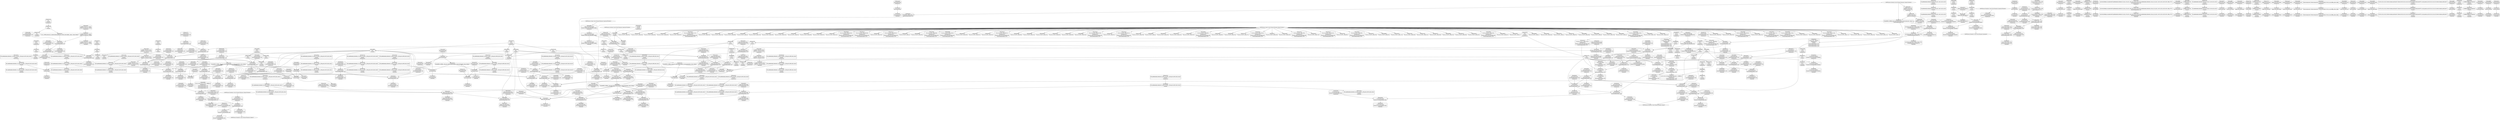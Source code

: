 digraph {
	CE0x4aceee0 [shape=record,shape=Mrecord,label="{CE0x4aceee0|ipc_has_perm:entry|*SummSource*}"]
	CE0x4ad00a0 [shape=record,shape=Mrecord,label="{CE0x4ad00a0|i64_1|*Constant*}"]
	CE0x4afdac0 [shape=record,shape=Mrecord,label="{CE0x4afdac0|current_sid:call4|security/selinux/hooks.c,218}"]
	CE0x4ad4620 [shape=record,shape=Mrecord,label="{CE0x4ad4620|get_current:tmp4|./arch/x86/include/asm/current.h,14}"]
	CE0x4ae8270 [shape=record,shape=Mrecord,label="{CE0x4ae8270|current_sid:tmp|*SummSink*}"]
	CE0x4b14380 [shape=record,shape=Mrecord,label="{CE0x4b14380|i64*_getelementptr_inbounds_(_2_x_i64_,_2_x_i64_*___llvm_gcov_ctr98,_i64_0,_i64_1)|*Constant*|*SummSink*}"]
	CE0x4ab1b50 [shape=record,shape=Mrecord,label="{CE0x4ab1b50|80:_i32,_112:_i8*,_:_CRE_53,54_}"]
	CE0x4ac89e0 [shape=record,shape=Mrecord,label="{CE0x4ac89e0|80:_i32,_112:_i8*,_:_CRE_9,10_}"]
	CE0x4acc7e0 [shape=record,shape=Mrecord,label="{CE0x4acc7e0|ipc_has_perm:security|security/selinux/hooks.c,5131}"]
	CE0x4b0c1a0 [shape=record,shape=Mrecord,label="{CE0x4b0c1a0|i32_22|*Constant*|*SummSource*}"]
	CE0x4b0b570 [shape=record,shape=Mrecord,label="{CE0x4b0b570|i32_78|*Constant*|*SummSource*}"]
	CE0x4adf910 [shape=record,shape=Mrecord,label="{CE0x4adf910|current_sid:tmp1|*SummSource*}"]
	CE0x4ad1310 [shape=record,shape=Mrecord,label="{CE0x4ad1310|current_sid:tmp7|security/selinux/hooks.c,218}"]
	CE0x4b1a5f0 [shape=record,shape=Mrecord,label="{CE0x4b1a5f0|i8*_getelementptr_inbounds_(_45_x_i8_,_45_x_i8_*_.str12,_i32_0,_i32_0)|*Constant*|*SummSource*}"]
	CE0x4acbe20 [shape=record,shape=Mrecord,label="{CE0x4acbe20|80:_i32,_112:_i8*,_:_CRE_48,49_}"]
	CE0x4aba510 [shape=record,shape=Mrecord,label="{CE0x4aba510|80:_i32,_112:_i8*,_:_CRE_112,120_|*MultipleSource*|Function::selinux_shm_shmat&Arg::shp::|security/selinux/hooks.c,5379}"]
	CE0x4b0ccc0 [shape=record,shape=Mrecord,label="{CE0x4b0ccc0|current_sid:tmp22|security/selinux/hooks.c,218|*SummSource*}"]
	CE0x4ade3b0 [shape=record,shape=Mrecord,label="{CE0x4ade3b0|80:_i32,_112:_i8*,_:_CRE_30,31_}"]
	CE0x4b125a0 [shape=record,shape=Mrecord,label="{CE0x4b125a0|i8_1|*Constant*|*SummSource*}"]
	CE0x4acc2e0 [shape=record,shape=Mrecord,label="{CE0x4acc2e0|80:_i32,_112:_i8*,_:_CRE_52,53_}"]
	CE0x4b051f0 [shape=record,shape=Mrecord,label="{CE0x4b051f0|ipc_has_perm:tmp7|security/selinux/hooks.c,5136|*SummSource*}"]
	CE0x4b103d0 [shape=record,shape=Mrecord,label="{CE0x4b103d0|i32_0|*Constant*}"]
	CE0x4b0dac0 [shape=record,shape=Mrecord,label="{CE0x4b0dac0|current_sid:sid|security/selinux/hooks.c,220|*SummSink*}"]
	CE0x4abb6d0 [shape=record,shape=Mrecord,label="{CE0x4abb6d0|80:_i32,_112:_i8*,_:_CRE_184,192_|*MultipleSource*|Function::selinux_shm_shmat&Arg::shp::|security/selinux/hooks.c,5379}"]
	CE0x4b07d30 [shape=record,shape=Mrecord,label="{CE0x4b07d30|avc_has_perm:requested|Function::avc_has_perm&Arg::requested::}"]
	CE0x4b03d60 [shape=record,shape=Mrecord,label="{CE0x4b03d60|ipc_has_perm:u|security/selinux/hooks.c,5134|*SummSink*}"]
	CE0x4acccd0 [shape=record,shape=Mrecord,label="{CE0x4acccd0|ipc_has_perm:tmp4|*LoadInst*|security/selinux/hooks.c,5131|*SummSource*}"]
	CE0x4afed80 [shape=record,shape=Mrecord,label="{CE0x4afed80|ipc_has_perm:type|security/selinux/hooks.c,5133|*SummSink*}"]
	CE0x4b02950 [shape=record,shape=Mrecord,label="{CE0x4b02950|get_current:entry}"]
	CE0x4abba70 [shape=record,shape=Mrecord,label="{CE0x4abba70|80:_i32,_112:_i8*,_:_CRE_200,208_|*MultipleSource*|Function::selinux_shm_shmat&Arg::shp::|security/selinux/hooks.c,5379}"]
	CE0x4aea590 [shape=record,shape=Mrecord,label="{CE0x4aea590|i64_3|*Constant*|*SummSource*}"]
	CE0x4acf790 [shape=record,shape=Mrecord,label="{CE0x4acf790|_ret_i32_%call2,_!dbg_!27728|security/selinux/hooks.c,5136}"]
	CE0x4ab1db0 [shape=record,shape=Mrecord,label="{CE0x4ab1db0|80:_i32,_112:_i8*,_:_CRE_55,56_}"]
	CE0x4ac2a20 [shape=record,shape=Mrecord,label="{CE0x4ac2a20|_call_void_mcount()_#3|*SummSink*}"]
	CE0x4ab63e0 [shape=record,shape=Mrecord,label="{CE0x4ab63e0|selinux_shm_shmat:tmp|*SummSource*}"]
	CE0x4b19c40 [shape=record,shape=Mrecord,label="{CE0x4b19c40|i32_218|*Constant*}"]
	CE0x4b510e0 [shape=record,shape=Mrecord,label="{CE0x4b510e0|get_current:tmp|*SummSource*}"]
	CE0x4ab94b0 [shape=record,shape=Mrecord,label="{CE0x4ab94b0|selinux_shm_shmat:if.end}"]
	CE0x4afdcb0 [shape=record,shape=Mrecord,label="{CE0x4afdcb0|ipc_has_perm:tmp4|*LoadInst*|security/selinux/hooks.c,5131|*SummSink*}"]
	CE0x4adf8a0 [shape=record,shape=Mrecord,label="{CE0x4adf8a0|current_sid:tmp1}"]
	CE0x4b014b0 [shape=record,shape=Mrecord,label="{CE0x4b014b0|i64*_getelementptr_inbounds_(_11_x_i64_,_11_x_i64_*___llvm_gcov_ctr125,_i64_0,_i64_9)|*Constant*|*SummSink*}"]
	CE0x4b027c0 [shape=record,shape=Mrecord,label="{CE0x4b027c0|GLOBAL:get_current|*Constant*|*SummSink*}"]
	CE0x4aba170 [shape=record,shape=Mrecord,label="{CE0x4aba170|80:_i32,_112:_i8*,_:_CRE_100,102_|*MultipleSource*|Function::selinux_shm_shmat&Arg::shp::|security/selinux/hooks.c,5379}"]
	CE0x4b02af0 [shape=record,shape=Mrecord,label="{CE0x4b02af0|get_current:entry|*SummSink*}"]
	CE0x4ac6020 [shape=record,shape=Mrecord,label="{CE0x4ac6020|80:_i32,_112:_i8*,_:_CRE_2,3_}"]
	CE0x4ad8900 [shape=record,shape=Mrecord,label="{CE0x4ad8900|80:_i32,_112:_i8*,_:_CRE_34,35_}"]
	CE0x4ac85d0 [shape=record,shape=Mrecord,label="{CE0x4ac85d0|80:_i32,_112:_i8*,_:_CRE_84,88_|*MultipleSource*|Function::selinux_shm_shmat&Arg::shp::|security/selinux/hooks.c,5379}"]
	CE0x4b0ec40 [shape=record,shape=Mrecord,label="{CE0x4b0ec40|get_current:bb|*SummSource*}"]
	CE0x4adfc40 [shape=record,shape=Mrecord,label="{CE0x4adfc40|get_current:tmp3}"]
	CE0x4b0c780 [shape=record,shape=Mrecord,label="{CE0x4b0c780|current_sid:security|security/selinux/hooks.c,218|*SummSource*}"]
	CE0x4b13780 [shape=record,shape=Mrecord,label="{CE0x4b13780|current_sid:tmp4|security/selinux/hooks.c,218}"]
	CE0x4b11ab0 [shape=record,shape=Mrecord,label="{CE0x4b11ab0|current_sid:tobool|security/selinux/hooks.c,218|*SummSource*}"]
	CE0x4ad6720 [shape=record,shape=Mrecord,label="{CE0x4ad6720|selinux_shm_shmat:perms.0|*SummSource*}"]
	CE0x4ad0200 [shape=record,shape=Mrecord,label="{CE0x4ad0200|i64*_getelementptr_inbounds_(_11_x_i64_,_11_x_i64_*___llvm_gcov_ctr125,_i64_0,_i64_1)|*Constant*}"]
	CE0x4b12b60 [shape=record,shape=Mrecord,label="{CE0x4b12b60|_call_void_lockdep_rcu_suspicious(i8*_getelementptr_inbounds_(_25_x_i8_,_25_x_i8_*_.str3,_i32_0,_i32_0),_i32_218,_i8*_getelementptr_inbounds_(_45_x_i8_,_45_x_i8_*_.str12,_i32_0,_i32_0))_#10,_!dbg_!27727|security/selinux/hooks.c,218}"]
	CE0x4b0bf40 [shape=record,shape=Mrecord,label="{CE0x4b0bf40|i32_22|*Constant*}"]
	CE0x4ad6530 [shape=record,shape=Mrecord,label="{CE0x4ad6530|selinux_shm_shmat:tmp9|security/selinux/hooks.c,5377|*SummSink*}"]
	CE0x4ad2420 [shape=record,shape=Mrecord,label="{CE0x4ad2420|i64*_getelementptr_inbounds_(_2_x_i64_,_2_x_i64_*___llvm_gcov_ctr294,_i64_0,_i64_0)|*Constant*|*SummSource*}"]
	CE0x4aba880 [shape=record,shape=Mrecord,label="{CE0x4aba880|80:_i32,_112:_i8*,_:_CRE_128,136_|*MultipleSource*|Function::selinux_shm_shmat&Arg::shp::|security/selinux/hooks.c,5379}"]
	CE0x4ad0420 [shape=record,shape=Mrecord,label="{CE0x4ad0420|current_sid:tmp1|*SummSink*}"]
	CE0x4b05790 [shape=record,shape=Mrecord,label="{CE0x4b05790|ipc_has_perm:sclass|security/selinux/hooks.c,5136|*SummSink*}"]
	CE0x4ade150 [shape=record,shape=Mrecord,label="{CE0x4ade150|80:_i32,_112:_i8*,_:_CRE_28,29_}"]
	CE0x4abf9d0 [shape=record,shape=Mrecord,label="{CE0x4abf9d0|_call_void_mcount()_#3|*SummSource*}"]
	CE0x4adaea0 [shape=record,shape=Mrecord,label="{CE0x4adaea0|selinux_shm_shmat:tmp6|security/selinux/hooks.c,5375|*SummSource*}"]
	CE0x4ad5c70 [shape=record,shape=Mrecord,label="{CE0x4ad5c70|i64*_getelementptr_inbounds_(_6_x_i64_,_6_x_i64_*___llvm_gcov_ctr316,_i64_0,_i64_3)|*Constant*}"]
	CE0x4ab2ff0 [shape=record,shape=Mrecord,label="{CE0x4ab2ff0|GLOBAL:current_sid|*Constant*|*SummSource*}"]
	CE0x4b07e10 [shape=record,shape=Mrecord,label="{CE0x4b07e10|avc_has_perm:requested|Function::avc_has_perm&Arg::requested::|*SummSource*}"]
	CE0x4ac95a0 [shape=record,shape=Mrecord,label="{CE0x4ac95a0|80:_i32,_112:_i8*,_:_CRE_20,21_}"]
	CE0x4b13710 [shape=record,shape=Mrecord,label="{CE0x4b13710|i64_2|*Constant*}"]
	CE0x4b19de0 [shape=record,shape=Mrecord,label="{CE0x4b19de0|i32_218|*Constant*|*SummSource*}"]
	CE0x4ad3d90 [shape=record,shape=Mrecord,label="{CE0x4ad3d90|selinux_shm_shmat:tmp2|security/selinux/hooks.c,5374}"]
	CE0x4afef70 [shape=record,shape=Mrecord,label="{CE0x4afef70|0:_i8,_8:_i32,_24:_%struct.selinux_audit_data*,_:_SCMRE_0,1_|*MultipleSource*|security/selinux/hooks.c, 5128|security/selinux/hooks.c,5133}"]
	CE0x4ad75a0 [shape=record,shape=Mrecord,label="{CE0x4ad75a0|selinux_shm_shmat:shm_perm|security/selinux/hooks.c,5379|*SummSink*}"]
	CE0x4ad1920 [shape=record,shape=Mrecord,label="{CE0x4ad1920|i32_10|*Constant*}"]
	CE0x4b023a0 [shape=record,shape=Mrecord,label="{CE0x4b023a0|GLOBAL:get_current|*Constant*}"]
	CE0x4b081c0 [shape=record,shape=Mrecord,label="{CE0x4b081c0|avc_has_perm:auditdata|Function::avc_has_perm&Arg::auditdata::}"]
	CE0x4b04610 [shape=record,shape=Mrecord,label="{CE0x4b04610|ipc_has_perm:sid1|security/selinux/hooks.c,5136|*SummSource*}"]
	CE0x4ad6630 [shape=record,shape=Mrecord,label="{CE0x4ad6630|selinux_shm_shmat:perms.0}"]
	CE0x4afea60 [shape=record,shape=Mrecord,label="{CE0x4afea60|ipc_has_perm:type|security/selinux/hooks.c,5133}"]
	"CONST[source:0(mediator),value:2(dynamic)][purpose:{subject}][SrcIdx:5]"
	CE0x4add710 [shape=record,shape=Mrecord,label="{CE0x4add710|80:_i32,_112:_i8*,_:_CRE_24,25_}"]
	CE0x4b0d800 [shape=record,shape=Mrecord,label="{CE0x4b0d800|current_sid:sid|security/selinux/hooks.c,220}"]
	CE0x4acee00 [shape=record,shape=Mrecord,label="{CE0x4acee00|ipc_has_perm:entry}"]
	CE0x4b198a0 [shape=record,shape=Mrecord,label="{CE0x4b198a0|i8*_getelementptr_inbounds_(_25_x_i8_,_25_x_i8_*_.str3,_i32_0,_i32_0)|*Constant*|*SummSink*}"]
	CE0x4abb160 [shape=record,shape=Mrecord,label="{CE0x4abb160|80:_i32,_112:_i8*,_:_CRE_168,172_|*MultipleSource*|Function::selinux_shm_shmat&Arg::shp::|security/selinux/hooks.c,5379}"]
	CE0x4adc7a0 [shape=record,shape=Mrecord,label="{CE0x4adc7a0|i32_0|*Constant*|*SummSource*}"]
	CE0x4b0c030 [shape=record,shape=Mrecord,label="{CE0x4b0c030|current_sid:tmp21|security/selinux/hooks.c,218|*SummSink*}"]
	CE0x4ab2860 [shape=record,shape=Mrecord,label="{CE0x4ab2860|80:_i32,_112:_i8*,_:_CRE_64,65_}"]
	CE0x4add380 [shape=record,shape=Mrecord,label="{CE0x4add380|80:_i32,_112:_i8*,_:_CRE_21,22_}"]
	CE0x4acc910 [shape=record,shape=Mrecord,label="{CE0x4acc910|ipc_has_perm:tmp4|*LoadInst*|security/selinux/hooks.c,5131}"]
	CE0x4ada030 [shape=record,shape=Mrecord,label="{CE0x4ada030|selinux_shm_shmat:tmp11|security/selinux/hooks.c,5379}"]
	CE0x4ae9c30 [shape=record,shape=Mrecord,label="{CE0x4ae9c30|current_sid:tmp15|security/selinux/hooks.c,218|*SummSink*}"]
	CE0x4ad3760 [shape=record,shape=Mrecord,label="{CE0x4ad3760|selinux_shm_shmat:shmflg|Function::selinux_shm_shmat&Arg::shmflg::}"]
	CE0x4acb3c0 [shape=record,shape=Mrecord,label="{CE0x4acb3c0|GLOBAL:current_sid.__warned|Global_var:current_sid.__warned|*SummSource*}"]
	CE0x4ae4bc0 [shape=record,shape=Mrecord,label="{CE0x4ae4bc0|current_sid:tmp14|security/selinux/hooks.c,218|*SummSource*}"]
	CE0x4ac8b10 [shape=record,shape=Mrecord,label="{CE0x4ac8b10|80:_i32,_112:_i8*,_:_CRE_10,11_}"]
	CE0x4b01d80 [shape=record,shape=Mrecord,label="{CE0x4b01d80|current_sid:tmp18|security/selinux/hooks.c,218|*SummSource*}"]
	CE0x4ac6bb0 [shape=record,shape=Mrecord,label="{CE0x4ac6bb0|get_current:tmp|*SummSink*}"]
	CE0x4ae7980 [shape=record,shape=Mrecord,label="{CE0x4ae7980|current_sid:do.end}"]
	CE0x4ae6b60 [shape=record,shape=Mrecord,label="{CE0x4ae6b60|current_sid:tmp10|security/selinux/hooks.c,218|*SummSink*}"]
	CE0x4b51070 [shape=record,shape=Mrecord,label="{CE0x4b51070|COLLAPSED:_GCMRE___llvm_gcov_ctr98_internal_global_2_x_i64_zeroinitializer:_elem_0:default:}"]
	CE0x4abf460 [shape=record,shape=Mrecord,label="{CE0x4abf460|selinux_shm_shmat:and|security/selinux/hooks.c,5374}"]
	CE0x4b05870 [shape=record,shape=Mrecord,label="{CE0x4b05870|ipc_has_perm:tmp8|security/selinux/hooks.c,5136}"]
	CE0x4ad7ce0 [shape=record,shape=Mrecord,label="{CE0x4ad7ce0|i32_48|*Constant*|*SummSink*}"]
	CE0x4b04dd0 [shape=record,shape=Mrecord,label="{CE0x4b04dd0|ipc_has_perm:tmp7|security/selinux/hooks.c,5136}"]
	CE0x4ab38d0 [shape=record,shape=Mrecord,label="{CE0x4ab38d0|selinux_shm_shmat:tmp6|security/selinux/hooks.c,5375}"]
	CE0x4b12120 [shape=record,shape=Mrecord,label="{CE0x4b12120|current_sid:tmp16|security/selinux/hooks.c,218|*SummSource*}"]
	CE0x4aef680 [shape=record,shape=Mrecord,label="{CE0x4aef680|current_sid:do.body}"]
	CE0x5fa5990 [shape=record,shape=Mrecord,label="{CE0x5fa5990|COLLAPSED:_GCMRE___llvm_gcov_ctr316_internal_global_6_x_i64_zeroinitializer:_elem_0:default:}"]
	CE0x4b0b690 [shape=record,shape=Mrecord,label="{CE0x4b0b690|current_sid:cred|security/selinux/hooks.c,218}"]
	CE0x4adad60 [shape=record,shape=Mrecord,label="{CE0x4adad60|selinux_shm_shmat:entry}"]
	CE0x4ab23a0 [shape=record,shape=Mrecord,label="{CE0x4ab23a0|80:_i32,_112:_i8*,_:_CRE_60,61_}"]
	"CONST[source:0(mediator),value:0(static)][purpose:{operation}][SrcIdx:3]"
	CE0x4b04f40 [shape=record,shape=Mrecord,label="{CE0x4b04f40|ipc_has_perm:sclass|security/selinux/hooks.c,5136}"]
	CE0x4b0d150 [shape=record,shape=Mrecord,label="{CE0x4b0d150|current_sid:tmp23|security/selinux/hooks.c,218|*SummSource*}"]
	CE0x4adf830 [shape=record,shape=Mrecord,label="{CE0x4adf830|i64_1|*Constant*}"]
	CE0x4aded80 [shape=record,shape=Mrecord,label="{CE0x4aded80|get_current:tmp2|*SummSink*}"]
	CE0x4b03ba0 [shape=record,shape=Mrecord,label="{CE0x4b03ba0|ipc_has_perm:u|security/selinux/hooks.c,5134|*SummSource*}"]
	CE0x4acdb50 [shape=record,shape=Mrecord,label="{CE0x4acdb50|_ret_i32_%call,_!dbg_!27724|security/selinux/hooks.c,5379}"]
	CE0x4ac6f80 [shape=record,shape=Mrecord,label="{CE0x4ac6f80|get_current:tmp1}"]
	CE0x4b0be10 [shape=record,shape=Mrecord,label="{CE0x4b0be10|current_sid:tmp21|security/selinux/hooks.c,218|*SummSource*}"]
	CE0x4b02640 [shape=record,shape=Mrecord,label="{CE0x4b02640|GLOBAL:get_current|*Constant*|*SummSource*}"]
	CE0x4ae82e0 [shape=record,shape=Mrecord,label="{CE0x4ae82e0|i64_5|*Constant*|*SummSink*}"]
	CE0x4ac1c90 [shape=record,shape=Mrecord,label="{CE0x4ac1c90|selinux_shm_shmat:and|security/selinux/hooks.c,5374|*SummSource*}"]
	CE0x4ad7330 [shape=record,shape=Mrecord,label="{CE0x4ad7330|i64*_getelementptr_inbounds_(_6_x_i64_,_6_x_i64_*___llvm_gcov_ctr316,_i64_0,_i64_5)|*Constant*|*SummSink*}"]
	CE0x4ad0da0 [shape=record,shape=Mrecord,label="{CE0x4ad0da0|current_sid:bb}"]
	CE0x4aeeef0 [shape=record,shape=Mrecord,label="{CE0x4aeeef0|current_sid:tobool1|security/selinux/hooks.c,218|*SummSource*}"]
	CE0x4acd3e0 [shape=record,shape=Mrecord,label="{CE0x4acd3e0|selinux_shm_shmat:call|security/selinux/hooks.c,5379|*SummSource*}"]
	CE0x4abbc40 [shape=record,shape=Mrecord,label="{CE0x4abbc40|GLOBAL:ipc_has_perm|*Constant*}"]
	CE0x4ad56e0 [shape=record,shape=Mrecord,label="{CE0x4ad56e0|ipc_has_perm:security|security/selinux/hooks.c,5131|*SummSource*}"]
	CE0x4ade970 [shape=record,shape=Mrecord,label="{CE0x4ade970|current_sid:tmp2|*SummSink*}"]
	CE0x4b11f80 [shape=record,shape=Mrecord,label="{CE0x4b11f80|current_sid:tmp16|security/selinux/hooks.c,218}"]
	CE0x4ad22b0 [shape=record,shape=Mrecord,label="{CE0x4ad22b0|ipc_has_perm:tmp|*SummSource*}"]
	CE0x4aeb4a0 [shape=record,shape=Mrecord,label="{CE0x4aeb4a0|current_sid:tmp13|security/selinux/hooks.c,218}"]
	CE0x4b070d0 [shape=record,shape=Mrecord,label="{CE0x4b070d0|avc_has_perm:ssid|Function::avc_has_perm&Arg::ssid::|*SummSink*}"]
	CE0x4ac2930 [shape=record,shape=Mrecord,label="{CE0x4ac2930|GLOBAL:__llvm_gcov_ctr125|Global_var:__llvm_gcov_ctr125|*SummSink*}"]
	CE0x4ab2730 [shape=record,shape=Mrecord,label="{CE0x4ab2730|80:_i32,_112:_i8*,_:_CRE_63,64_}"]
	CE0x4add840 [shape=record,shape=Mrecord,label="{CE0x4add840|80:_i32,_112:_i8*,_:_CRE_25,26_}"]
	CE0x4ad4ac0 [shape=record,shape=Mrecord,label="{CE0x4ad4ac0|current_sid:tmp3|*SummSource*}"]
	CE0x4ac4620 [shape=record,shape=Mrecord,label="{CE0x4ac4620|GLOBAL:__llvm_gcov_ctr316|Global_var:__llvm_gcov_ctr316}"]
	CE0x4ab9290 [shape=record,shape=Mrecord,label="{CE0x4ab9290|selinux_shm_shmat:bb}"]
	CE0x4adec70 [shape=record,shape=Mrecord,label="{CE0x4adec70|ipc_has_perm:ad|security/selinux/hooks.c, 5128|*SummSource*}"]
	CE0x4ab9220 [shape=record,shape=Mrecord,label="{CE0x4ab9220|selinux_shm_shmat:if.then|*SummSink*}"]
	CE0x4ae7d10 [shape=record,shape=Mrecord,label="{CE0x4ae7d10|i64*_getelementptr_inbounds_(_2_x_i64_,_2_x_i64_*___llvm_gcov_ctr294,_i64_0,_i64_1)|*Constant*|*SummSink*}"]
	CE0x4acf300 [shape=record,shape=Mrecord,label="{CE0x4acf300|ipc_has_perm:ipc_perms|Function::ipc_has_perm&Arg::ipc_perms::|*SummSink*}"]
	CE0x4acfb80 [shape=record,shape=Mrecord,label="{CE0x4acfb80|_ret_i32_%call2,_!dbg_!27728|security/selinux/hooks.c,5136|*SummSink*}"]
	CE0x4acaea0 [shape=record,shape=Mrecord,label="{CE0x4acaea0|current_sid:land.lhs.true2|*SummSource*}"]
	CE0x4ae0ae0 [shape=record,shape=Mrecord,label="{CE0x4ae0ae0|selinux_shm_shmat:tmp3|security/selinux/hooks.c,5374|*SummSink*}"]
	CE0x4ae8780 [shape=record,shape=Mrecord,label="{CE0x4ae8780|current_sid:tmp9|security/selinux/hooks.c,218|*SummSource*}"]
	CE0x4acb080 [shape=record,shape=Mrecord,label="{CE0x4acb080|current_sid:tmp7|security/selinux/hooks.c,218|*SummSink*}"]
	CE0x4ae49f0 [shape=record,shape=Mrecord,label="{CE0x4ae49f0|current_sid:tmp14|security/selinux/hooks.c,218}"]
	CE0x4aba6e0 [shape=record,shape=Mrecord,label="{CE0x4aba6e0|80:_i32,_112:_i8*,_:_CRE_120,128_|*MultipleSource*|Function::selinux_shm_shmat&Arg::shp::|security/selinux/hooks.c,5379}"]
	CE0x4ae7c60 [shape=record,shape=Mrecord,label="{CE0x4ae7c60|_call_void_mcount()_#3}"]
	"CONST[source:2(external),value:2(dynamic)][purpose:{subject}][SrcIdx:4]"
	CE0x4afd2f0 [shape=record,shape=Mrecord,label="{CE0x4afd2f0|i64*_getelementptr_inbounds_(_11_x_i64_,_11_x_i64_*___llvm_gcov_ctr125,_i64_0,_i64_10)|*Constant*|*SummSink*}"]
	CE0x4ad96f0 [shape=record,shape=Mrecord,label="{CE0x4ad96f0|selinux_shm_shmat:tmp7|security/selinux/hooks.c,5375|*SummSource*}"]
	CE0x4adef20 [shape=record,shape=Mrecord,label="{CE0x4adef20|ipc_has_perm:ad|security/selinux/hooks.c, 5128|*SummSink*}"]
	CE0x4ad63c0 [shape=record,shape=Mrecord,label="{CE0x4ad63c0|selinux_shm_shmat:tmp9|security/selinux/hooks.c,5377|*SummSource*}"]
	CE0x4adc700 [shape=record,shape=Mrecord,label="{CE0x4adc700|i32_0|*Constant*}"]
	CE0x4b0b920 [shape=record,shape=Mrecord,label="{CE0x4b0b920|current_sid:cred|security/selinux/hooks.c,218|*SummSink*}"]
	CE0x4ae85e0 [shape=record,shape=Mrecord,label="{CE0x4ae85e0|i64_4|*Constant*|*SummSink*}"]
	CE0x4ac9110 [shape=record,shape=Mrecord,label="{CE0x4ac9110|80:_i32,_112:_i8*,_:_CRE_16,17_}"]
	CE0x4ac1c20 [shape=record,shape=Mrecord,label="{CE0x4ac1c20|selinux_shm_shmat:shmflg|Function::selinux_shm_shmat&Arg::shmflg::|*SummSink*}"]
	CE0x4b2c340 [shape=record,shape=Mrecord,label="{CE0x4b2c340|i64_1|*Constant*}"]
	CE0x4ad2240 [shape=record,shape=Mrecord,label="{CE0x4ad2240|COLLAPSED:_GCMRE___llvm_gcov_ctr294_internal_global_2_x_i64_zeroinitializer:_elem_0:default:}"]
	CE0x4acf540 [shape=record,shape=Mrecord,label="{CE0x4acf540|ipc_has_perm:perms|Function::ipc_has_perm&Arg::perms::|*SummSource*}"]
	CE0x4ada810 [shape=record,shape=Mrecord,label="{CE0x4ada810|selinux_shm_shmat:if.then}"]
	CE0x4abfb30 [shape=record,shape=Mrecord,label="{CE0x4abfb30|ipc_has_perm:call|security/selinux/hooks.c,5129}"]
	CE0x4b073e0 [shape=record,shape=Mrecord,label="{CE0x4b073e0|avc_has_perm:tsid|Function::avc_has_perm&Arg::tsid::|*SummSource*}"]
	CE0x4b27580 [shape=record,shape=Mrecord,label="{CE0x4b27580|%struct.task_struct*_(%struct.task_struct**)*_asm_movq_%gs:$_1:P_,$0_,_r,im,_dirflag_,_fpsr_,_flags_|*SummSink*}"]
	CE0x4b1a930 [shape=record,shape=Mrecord,label="{CE0x4b1a930|i64*_getelementptr_inbounds_(_11_x_i64_,_11_x_i64_*___llvm_gcov_ctr125,_i64_0,_i64_9)|*Constant*}"]
	CE0x4ad6f50 [shape=record,shape=Mrecord,label="{CE0x4ad6f50|i64_0|*Constant*|*SummSource*}"]
	CE0x4b50e70 [shape=record,shape=Mrecord,label="{CE0x4b50e70|get_current:tmp}"]
	CE0x4acc710 [shape=record,shape=Mrecord,label="{CE0x4acc710|i32_0|*Constant*}"]
	CE0x4b08e30 [shape=record,shape=Mrecord,label="{CE0x4b08e30|_call_void_mcount()_#3|*SummSink*}"]
	CE0x4aba340 [shape=record,shape=Mrecord,label="{CE0x4aba340|80:_i32,_112:_i8*,_:_CRE_104,112_|*MultipleSource*|Function::selinux_shm_shmat&Arg::shp::|security/selinux/hooks.c,5379}"]
	CE0x4ad5da0 [shape=record,shape=Mrecord,label="{CE0x4ad5da0|selinux_shm_shmat:tmp3|security/selinux/hooks.c,5374}"]
	CE0x4b0c3b0 [shape=record,shape=Mrecord,label="{CE0x4b0c3b0|i32_22|*Constant*|*SummSink*}"]
	CE0x4b01fe0 [shape=record,shape=Mrecord,label="{CE0x4b01fe0|current_sid:tmp19|security/selinux/hooks.c,218}"]
	CE0x4ac1d00 [shape=record,shape=Mrecord,label="{CE0x4ac1d00|selinux_shm_shmat:and|security/selinux/hooks.c,5374|*SummSink*}"]
	CE0x4acc980 [shape=record,shape=Mrecord,label="{CE0x4acc980|ipc_has_perm:security|security/selinux/hooks.c,5131|*SummSink*}"]
	CE0x4ac2050 [shape=record,shape=Mrecord,label="{CE0x4ac2050|selinux_shm_shmat:tmp10|security/selinux/hooks.c,5379|*SummSource*}"]
	CE0x4aea520 [shape=record,shape=Mrecord,label="{CE0x4aea520|i64_3|*Constant*}"]
	CE0x4aef6f0 [shape=record,shape=Mrecord,label="{CE0x4aef6f0|current_sid:do.body|*SummSource*}"]
	CE0x4acf090 [shape=record,shape=Mrecord,label="{CE0x4acf090|ipc_has_perm:perms|Function::ipc_has_perm&Arg::perms::}"]
	CE0x4ae8430 [shape=record,shape=Mrecord,label="{CE0x4ae8430|current_sid:tmp10|security/selinux/hooks.c,218}"]
	CE0x6a11980 [shape=record,shape=Mrecord,label="{CE0x6a11980|i64_0|*Constant*}"]
	CE0x4acf220 [shape=record,shape=Mrecord,label="{CE0x4acf220|ipc_has_perm:ipc_perms|Function::ipc_has_perm&Arg::ipc_perms::|*SummSource*}"]
	CE0x4b05ce0 [shape=record,shape=Mrecord,label="{CE0x4b05ce0|ipc_has_perm:call2|security/selinux/hooks.c,5136}"]
	CE0x4ac7a80 [shape=record,shape=Mrecord,label="{CE0x4ac7a80|80:_i32,_112:_i8*,_:_CRE_67,68_}"]
	CE0x4ac31b0 [shape=record,shape=Mrecord,label="{CE0x4ac31b0|current_sid:tmp}"]
	CE0x4acac80 [shape=record,shape=Mrecord,label="{CE0x4acac80|ipc_has_perm:tmp6|*LoadInst*|security/selinux/hooks.c,5134|*SummSink*}"]
	CE0x4abfa70 [shape=record,shape=Mrecord,label="{CE0x4abfa70|_call_void_mcount()_#3|*SummSink*}"]
	CE0x4addc00 [shape=record,shape=Mrecord,label="{CE0x4addc00|80:_i32,_112:_i8*,_:_CRE_4,5_}"]
	CE0x4b02dc0 [shape=record,shape=Mrecord,label="{CE0x4b02dc0|_ret_%struct.task_struct*_%tmp4,_!dbg_!27714|./arch/x86/include/asm/current.h,14}"]
	CE0x4ad4770 [shape=record,shape=Mrecord,label="{CE0x4ad4770|ipc_has_perm:tmp2|*SummSink*}"]
	CE0x4ade610 [shape=record,shape=Mrecord,label="{CE0x4ade610|80:_i32,_112:_i8*,_:_CRE_32,33_}"]
	CE0x4ad5530 [shape=record,shape=Mrecord,label="{CE0x4ad5530|_ret_i32_%tmp24,_!dbg_!27742|security/selinux/hooks.c,220|*SummSource*}"]
	CE0x4ab6880 [shape=record,shape=Mrecord,label="{CE0x4ab6880|selinux_shm_shmat:tmp8|security/selinux/hooks.c,5377|*SummSink*}"]
	CE0x4afebe0 [shape=record,shape=Mrecord,label="{CE0x4afebe0|ipc_has_perm:type|security/selinux/hooks.c,5133|*SummSource*}"]
	CE0x4ad9150 [shape=record,shape=Mrecord,label="{CE0x4ad9150|80:_i32,_112:_i8*,_:_CRE_41,42_}"]
	CE0x4ac9340 [shape=record,shape=Mrecord,label="{CE0x4ac9340|80:_i32,_112:_i8*,_:_CRE_18,19_}"]
	CE0x4ace050 [shape=record,shape=Mrecord,label="{CE0x4ace050|ipc_has_perm:bb}"]
	CE0x4ae02d0 [shape=record,shape=Mrecord,label="{CE0x4ae02d0|current_sid:tmp6|security/selinux/hooks.c,218|*SummSource*}"]
	CE0x4ad4ca0 [shape=record,shape=Mrecord,label="{CE0x4ad4ca0|ipc_has_perm:tmp1}"]
	CE0x4b12720 [shape=record,shape=Mrecord,label="{CE0x4b12720|i8_1|*Constant*|*SummSink*}"]
	CE0x4aca7c0 [shape=record,shape=Mrecord,label="{CE0x4aca7c0|ipc_has_perm:key|security/selinux/hooks.c,5134}"]
	CE0x4ae7ba0 [shape=record,shape=Mrecord,label="{CE0x4ae7ba0|get_current:tmp3|*SummSink*}"]
	CE0x4afd360 [shape=record,shape=Mrecord,label="{CE0x4afd360|current_sid:tmp19|security/selinux/hooks.c,218|*SummSink*}"]
	CE0x4b02b80 [shape=record,shape=Mrecord,label="{CE0x4b02b80|_ret_%struct.task_struct*_%tmp4,_!dbg_!27714|./arch/x86/include/asm/current.h,14|*SummSource*}"]
	CE0x4add160 [shape=record,shape=Mrecord,label="{CE0x4add160|i64*_getelementptr_inbounds_(_6_x_i64_,_6_x_i64_*___llvm_gcov_ctr316,_i64_0,_i64_3)|*Constant*|*SummSource*}"]
	CE0x4ae7010 [shape=record,shape=Mrecord,label="{CE0x4ae7010|current_sid:tmp11|security/selinux/hooks.c,218|*SummSink*}"]
	CE0x4b071e0 [shape=record,shape=Mrecord,label="{CE0x4b071e0|avc_has_perm:tsid|Function::avc_has_perm&Arg::tsid::}"]
	CE0x4ac3440 [shape=record,shape=Mrecord,label="{CE0x4ac3440|get_current:tmp4|./arch/x86/include/asm/current.h,14|*SummSink*}"]
	CE0x4ae9230 [shape=record,shape=Mrecord,label="{CE0x4ae9230|i64*_getelementptr_inbounds_(_2_x_i64_,_2_x_i64_*___llvm_gcov_ctr98,_i64_0,_i64_1)|*Constant*|*SummSource*}"]
	CE0x4ad4910 [shape=record,shape=Mrecord,label="{CE0x4ad4910|current_sid:tmp3}"]
	CE0x4abe400 [shape=record,shape=Mrecord,label="{CE0x4abe400|i64_1|*Constant*}"]
	CE0x4acdc40 [shape=record,shape=Mrecord,label="{CE0x4acdc40|_ret_i32_%call,_!dbg_!27724|security/selinux/hooks.c,5379|*SummSource*}"]
	CE0x4ad4b60 [shape=record,shape=Mrecord,label="{CE0x4ad4b60|current_sid:tmp3|*SummSink*}"]
	CE0x4ab9bd0 [shape=record,shape=Mrecord,label="{CE0x4ab9bd0|80:_i32,_112:_i8*,_:_CRE_88,92_|*MultipleSource*|Function::selinux_shm_shmat&Arg::shp::|security/selinux/hooks.c,5379}"]
	CE0x4ae8be0 [shape=record,shape=Mrecord,label="{CE0x4ae8be0|current_sid:land.lhs.true|*SummSink*}"]
	CE0x4aeaba0 [shape=record,shape=Mrecord,label="{CE0x4aeaba0|i64*_getelementptr_inbounds_(_11_x_i64_,_11_x_i64_*___llvm_gcov_ctr125,_i64_0,_i64_6)|*Constant*}"]
	CE0x4acf910 [shape=record,shape=Mrecord,label="{CE0x4acf910|_ret_i32_%call2,_!dbg_!27728|security/selinux/hooks.c,5136|*SummSource*}"]
	CE0x4ae8510 [shape=record,shape=Mrecord,label="{CE0x4ae8510|i64_4|*Constant*|*SummSource*}"]
	CE0x4ae77a0 [shape=record,shape=Mrecord,label="{CE0x4ae77a0|current_sid:bb|*SummSource*}"]
	CE0x4b13820 [shape=record,shape=Mrecord,label="{CE0x4b13820|current_sid:tmp4|security/selinux/hooks.c,218|*SummSource*}"]
	CE0x4ac68a0 [shape=record,shape=Mrecord,label="{CE0x4ac68a0|i64_0|*Constant*|*SummSink*}"]
	CE0x4b0dff0 [shape=record,shape=Mrecord,label="{CE0x4b0dff0|get_current:bb}"]
	CE0x4b06040 [shape=record,shape=Mrecord,label="{CE0x4b06040|ipc_has_perm:call2|security/selinux/hooks.c,5136|*SummSink*}"]
	CE0x4acbbc0 [shape=record,shape=Mrecord,label="{CE0x4acbbc0|80:_i32,_112:_i8*,_:_CRE_46,47_}"]
	CE0x4abe1f0 [shape=record,shape=Mrecord,label="{CE0x4abe1f0|selinux_shm_shmat:tmp1|*SummSource*}"]
	CE0x4adb060 [shape=record,shape=Mrecord,label="{CE0x4adb060|i64*_getelementptr_inbounds_(_6_x_i64_,_6_x_i64_*___llvm_gcov_ctr316,_i64_0,_i64_4)|*Constant*}"]
	CE0x4ade4e0 [shape=record,shape=Mrecord,label="{CE0x4ade4e0|80:_i32,_112:_i8*,_:_CRE_31,32_}"]
	CE0x4ad2880 [shape=record,shape=Mrecord,label="{CE0x4ad2880|i64*_getelementptr_inbounds_(_11_x_i64_,_11_x_i64_*___llvm_gcov_ctr125,_i64_0,_i64_1)|*Constant*|*SummSink*}"]
	CE0x4b0ce30 [shape=record,shape=Mrecord,label="{CE0x4b0ce30|current_sid:tmp23|security/selinux/hooks.c,218}"]
	CE0x4abdd80 [shape=record,shape=Mrecord,label="{CE0x4abdd80|selinux_shm_shmat:if.else|*SummSource*}"]
	CE0x4b2b3b0 [shape=record,shape=Mrecord,label="{CE0x4b2b3b0|GLOBAL:current_task|Global_var:current_task|*SummSink*}"]
	CE0x4ac82d0 [shape=record,shape=Mrecord,label="{CE0x4ac82d0|80:_i32,_112:_i8*,_:_CRE_80,84_|*MultipleSource*|Function::selinux_shm_shmat&Arg::shp::|security/selinux/hooks.c,5379}"]
	CE0x4b0c820 [shape=record,shape=Mrecord,label="{CE0x4b0c820|current_sid:security|security/selinux/hooks.c,218|*SummSink*}"]
	CE0x4b27690 [shape=record,shape=Mrecord,label="{CE0x4b27690|GLOBAL:current_task|Global_var:current_task}"]
	CE0x4aeb510 [shape=record,shape=Mrecord,label="{CE0x4aeb510|current_sid:tmp13|security/selinux/hooks.c,218|*SummSource*}"]
	CE0x4b07510 [shape=record,shape=Mrecord,label="{CE0x4b07510|avc_has_perm:tsid|Function::avc_has_perm&Arg::tsid::|*SummSink*}"]
	CE0x4ab8560 [shape=record,shape=Mrecord,label="{CE0x4ab8560|i64_1|*Constant*|*SummSink*}"]
	CE0x4ad6290 [shape=record,shape=Mrecord,label="{CE0x4ad6290|i32_16|*Constant*}"]
	CE0x4b01200 [shape=record,shape=Mrecord,label="{CE0x4b01200|i8_4|*Constant*|*SummSink*}"]
	CE0x4b061b0 [shape=record,shape=Mrecord,label="{CE0x4b061b0|i32_(i32,_i32,_i16,_i32,_%struct.common_audit_data*)*_bitcast_(i32_(i32,_i32,_i16,_i32,_%struct.common_audit_data.495*)*_avc_has_perm_to_i32_(i32,_i32,_i16,_i32,_%struct.common_audit_data*)*)|*Constant*}"]
	CE0x4ac7e10 [shape=record,shape=Mrecord,label="{CE0x4ac7e10|80:_i32,_112:_i8*,_:_CRE_70,71_}"]
	CE0x4ad4180 [shape=record,shape=Mrecord,label="{CE0x4ad4180|i64*_getelementptr_inbounds_(_11_x_i64_,_11_x_i64_*___llvm_gcov_ctr125,_i64_0,_i64_0)|*Constant*}"]
	CE0x4abaa50 [shape=record,shape=Mrecord,label="{CE0x4abaa50|80:_i32,_112:_i8*,_:_CRE_136,144_|*MultipleSource*|Function::selinux_shm_shmat&Arg::shp::|security/selinux/hooks.c,5379}"]
	CE0x4ab2e50 [shape=record,shape=Mrecord,label="{CE0x4ab2e50|GLOBAL:current_sid|*Constant*}"]
	CE0x4ac2fa0 [shape=record,shape=Mrecord,label="{CE0x4ac2fa0|i64*_getelementptr_inbounds_(_11_x_i64_,_11_x_i64_*___llvm_gcov_ctr125,_i64_0,_i64_0)|*Constant*|*SummSink*}"]
	CE0x4ad6830 [shape=record,shape=Mrecord,label="{CE0x4ad6830|selinux_shm_shmat:perms.0|*SummSink*}"]
	CE0x4b0cb40 [shape=record,shape=Mrecord,label="{CE0x4b0cb40|current_sid:tmp22|security/selinux/hooks.c,218}"]
	CE0x4ae7870 [shape=record,shape=Mrecord,label="{CE0x4ae7870|current_sid:bb|*SummSink*}"]
	CE0x4b0b700 [shape=record,shape=Mrecord,label="{CE0x4b0b700|COLLAPSED:_GCMRE_current_task_external_global_%struct.task_struct*:_elem_0::|security/selinux/hooks.c,218}"]
	CE0x4adcd40 [shape=record,shape=Mrecord,label="{CE0x4adcd40|_call_void_mcount()_#3}"]
	CE0x4afe490 [shape=record,shape=Mrecord,label="{CE0x4afe490|ipc_has_perm:tmp5|security/selinux/hooks.c,5131|*SummSource*}"]
	CE0x4ac61c0 [shape=record,shape=Mrecord,label="{CE0x4ac61c0|80:_i32,_112:_i8*,_:_CRE_33,34_}"]
	CE0x4adcc80 [shape=record,shape=Mrecord,label="{CE0x4adcc80|ipc_has_perm:tmp3|*SummSink*}"]
	CE0x4acba90 [shape=record,shape=Mrecord,label="{CE0x4acba90|80:_i32,_112:_i8*,_:_CRE_45,46_}"]
	CE0x4ac1070 [shape=record,shape=Mrecord,label="{CE0x4ac1070|selinux_shm_shmat:if.else}"]
	CE0x4ad0fe0 [shape=record,shape=Mrecord,label="{CE0x4ad0fe0|i32_1|*Constant*|*SummSource*}"]
	CE0x4acefb0 [shape=record,shape=Mrecord,label="{CE0x4acefb0|ipc_has_perm:entry|*SummSink*}"]
	CE0x4b0ea90 [shape=record,shape=Mrecord,label="{CE0x4b0ea90|current_sid:tmp24|security/selinux/hooks.c,220|*SummSink*}"]
	CE0x4abe560 [shape=record,shape=Mrecord,label="{CE0x4abe560|selinux_shm_shmat:entry|*SummSource*}"]
	CE0x4ac4540 [shape=record,shape=Mrecord,label="{CE0x4ac4540|selinux_shm_shmat:tmp2|security/selinux/hooks.c,5374|*SummSink*}"]
	CE0x4ac81a0 [shape=record,shape=Mrecord,label="{CE0x4ac81a0|80:_i32,_112:_i8*,_:_CRE_76,80_|*MultipleSource*|Function::selinux_shm_shmat&Arg::shp::|security/selinux/hooks.c,5379}"]
	CE0x4ab2010 [shape=record,shape=Mrecord,label="{CE0x4ab2010|80:_i32,_112:_i8*,_:_CRE_57,58_}"]
	CE0x4abac20 [shape=record,shape=Mrecord,label="{CE0x4abac20|80:_i32,_112:_i8*,_:_CRE_144,152_|*MultipleSource*|Function::selinux_shm_shmat&Arg::shp::|security/selinux/hooks.c,5379}"]
	CE0x4ae8db0 [shape=record,shape=Mrecord,label="{CE0x4ae8db0|current_sid:if.end|*SummSource*}"]
	CE0x4b05610 [shape=record,shape=Mrecord,label="{CE0x4b05610|ipc_has_perm:sclass|security/selinux/hooks.c,5136|*SummSource*}"]
	CE0x4ae8e80 [shape=record,shape=Mrecord,label="{CE0x4ae8e80|current_sid:if.end|*SummSink*}"]
	CE0x4ade900 [shape=record,shape=Mrecord,label="{CE0x4ade900|current_sid:tmp2|*SummSource*}"]
	CE0x4aced20 [shape=record,shape=Mrecord,label="{CE0x4aced20|GLOBAL:ipc_has_perm|*Constant*|*SummSink*}"]
	CE0x4b13920 [shape=record,shape=Mrecord,label="{CE0x4b13920|current_sid:tmp4|security/selinux/hooks.c,218|*SummSink*}"]
	CE0x4afce60 [shape=record,shape=Mrecord,label="{CE0x4afce60|i64*_getelementptr_inbounds_(_11_x_i64_,_11_x_i64_*___llvm_gcov_ctr125,_i64_0,_i64_10)|*Constant*}"]
	CE0x4ae4e70 [shape=record,shape=Mrecord,label="{CE0x4ae4e70|i1_true|*Constant*}"]
	CE0x4acb670 [shape=record,shape=Mrecord,label="{CE0x4acb670|i64_2|*Constant*|*SummSource*}"]
	CE0x4ac7950 [shape=record,shape=Mrecord,label="{CE0x4ac7950|80:_i32,_112:_i8*,_:_CRE_66,67_}"]
	CE0x4ae0cf0 [shape=record,shape=Mrecord,label="{CE0x4ae0cf0|i64*_getelementptr_inbounds_(_6_x_i64_,_6_x_i64_*___llvm_gcov_ctr316,_i64_0,_i64_3)|*Constant*|*SummSink*}"]
	CE0x4aebc70 [shape=record,shape=Mrecord,label="{CE0x4aebc70|current_sid:tmp5|security/selinux/hooks.c,218}"]
	CE0x4b10dd0 [shape=record,shape=Mrecord,label="{CE0x4b10dd0|current_sid:tmp8|security/selinux/hooks.c,218|*SummSource*}"]
	CE0x4b05ec0 [shape=record,shape=Mrecord,label="{CE0x4b05ec0|ipc_has_perm:call2|security/selinux/hooks.c,5136|*SummSource*}"]
	CE0x4aef7c0 [shape=record,shape=Mrecord,label="{CE0x4aef7c0|current_sid:do.body|*SummSink*}"]
	CE0x4b2bd50 [shape=record,shape=Mrecord,label="{CE0x4b2bd50|%struct.task_struct*_(%struct.task_struct**)*_asm_movq_%gs:$_1:P_,$0_,_r,im,_dirflag_,_fpsr_,_flags_}"]
	CE0x4b0b490 [shape=record,shape=Mrecord,label="{CE0x4b0b490|i32_78|*Constant*}"]
	CE0x4ac3290 [shape=record,shape=Mrecord,label="{CE0x4ac3290|current_sid:tmp|*SummSource*}"]
	CE0x4ab9da0 [shape=record,shape=Mrecord,label="{CE0x4ab9da0|80:_i32,_112:_i8*,_:_CRE_92,96_|*MultipleSource*|Function::selinux_shm_shmat&Arg::shp::|security/selinux/hooks.c,5379}"]
	CE0x4b0d960 [shape=record,shape=Mrecord,label="{CE0x4b0d960|current_sid:sid|security/selinux/hooks.c,220|*SummSource*}"]
	CE0x4b06de0 [shape=record,shape=Mrecord,label="{CE0x4b06de0|avc_has_perm:ssid|Function::avc_has_perm&Arg::ssid::}"]
	CE0x4afd240 [shape=record,shape=Mrecord,label="{CE0x4afd240|i64*_getelementptr_inbounds_(_11_x_i64_,_11_x_i64_*___llvm_gcov_ctr125,_i64_0,_i64_10)|*Constant*|*SummSource*}"]
	CE0x4ad4070 [shape=record,shape=Mrecord,label="{CE0x4ad4070|current_sid:do.end|*SummSource*}"]
	CE0x4ad55d0 [shape=record,shape=Mrecord,label="{CE0x4ad55d0|_ret_i32_%tmp24,_!dbg_!27742|security/selinux/hooks.c,220|*SummSink*}"]
	CE0x4b0c710 [shape=record,shape=Mrecord,label="{CE0x4b0c710|current_sid:security|security/selinux/hooks.c,218}"]
	CE0x4adcbe0 [shape=record,shape=Mrecord,label="{CE0x4adcbe0|ipc_has_perm:tmp3}"]
	CE0x4ab9770 [shape=record,shape=Mrecord,label="{CE0x4ab9770|i64_1|*Constant*|*SummSource*}"]
	CE0x4ad1140 [shape=record,shape=Mrecord,label="{CE0x4ad1140|i64*_getelementptr_inbounds_(_2_x_i64_,_2_x_i64_*___llvm_gcov_ctr294,_i64_0,_i64_1)|*Constant*|*SummSource*}"]
	CE0x4adb0d0 [shape=record,shape=Mrecord,label="{CE0x4adb0d0|selinux_shm_shmat:tmp7|security/selinux/hooks.c,5375}"]
	CE0x4b02e60 [shape=record,shape=Mrecord,label="{CE0x4b02e60|_ret_%struct.task_struct*_%tmp4,_!dbg_!27714|./arch/x86/include/asm/current.h,14|*SummSink*}"]
	CE0x4b0cf30 [shape=record,shape=Mrecord,label="{CE0x4b0cf30|current_sid:tmp22|security/selinux/hooks.c,218|*SummSink*}"]
	CE0x4ac9470 [shape=record,shape=Mrecord,label="{CE0x4ac9470|80:_i32,_112:_i8*,_:_CRE_19,20_}"]
	CE0x4afde00 [shape=record,shape=Mrecord,label="{CE0x4afde00|ipc_has_perm:tmp5|security/selinux/hooks.c,5131}"]
	CE0x4b50c50 [shape=record,shape=Mrecord,label="{CE0x4b50c50|get_current:tmp2}"]
	CE0x4ab2d60 [shape=record,shape=Mrecord,label="{CE0x4ab2d60|ipc_has_perm:call|security/selinux/hooks.c,5129|*SummSink*}"]
	CE0x4b02270 [shape=record,shape=Mrecord,label="{CE0x4b02270|current_sid:call4|security/selinux/hooks.c,218|*SummSink*}"]
	CE0x4ac0d20 [shape=record,shape=Mrecord,label="{CE0x4ac0d20|i32_16|*Constant*|*SummSink*}"]
	CE0x4ad8b60 [shape=record,shape=Mrecord,label="{CE0x4ad8b60|80:_i32,_112:_i8*,_:_CRE_36,37_}"]
	CE0x4b13680 [shape=record,shape=Mrecord,label="{CE0x4b13680|i64_0|*Constant*}"]
	CE0x4b0d680 [shape=record,shape=Mrecord,label="{CE0x4b0d680|i32_1|*Constant*}"]
	CE0x4ad42c0 [shape=record,shape=Mrecord,label="{CE0x4ad42c0|i64*_getelementptr_inbounds_(_11_x_i64_,_11_x_i64_*___llvm_gcov_ctr125,_i64_0,_i64_0)|*Constant*|*SummSource*}"]
	CE0x4aebdf0 [shape=record,shape=Mrecord,label="{CE0x4aebdf0|current_sid:tmp6|security/selinux/hooks.c,218}"]
	CE0x4ad3f40 [shape=record,shape=Mrecord,label="{CE0x4ad3f40|selinux_shm_shmat:if.then|*SummSource*}"]
	CE0x4b19450 [shape=record,shape=Mrecord,label="{CE0x4b19450|GLOBAL:lockdep_rcu_suspicious|*Constant*}"]
	CE0x4afd6f0 [shape=record,shape=Mrecord,label="{CE0x4afd6f0|current_sid:tmp20|security/selinux/hooks.c,218|*SummSink*}"]
	CE0x4ac9210 [shape=record,shape=Mrecord,label="{CE0x4ac9210|80:_i32,_112:_i8*,_:_CRE_17,18_}"]
	CE0x4ae4d40 [shape=record,shape=Mrecord,label="{CE0x4ae4d40|current_sid:tmp14|security/selinux/hooks.c,218|*SummSink*}"]
	CE0x614e1c0 [shape=record,shape=Mrecord,label="{CE0x614e1c0|selinux_shm_shmat:tmp5|security/selinux/hooks.c,5374}"]
	CE0x4ac7820 [shape=record,shape=Mrecord,label="{CE0x4ac7820|80:_i32,_112:_i8*,_:_CRE_65,66_}"]
	CE0x4acc1b0 [shape=record,shape=Mrecord,label="{CE0x4acc1b0|80:_i32,_112:_i8*,_:_CRE_51,52_}"]
	CE0x4b086c0 [shape=record,shape=Mrecord,label="{CE0x4b086c0|_ret_i32_%retval.0,_!dbg_!27728|security/selinux/avc.c,775|*SummSink*}"]
	CE0x4b0e900 [shape=record,shape=Mrecord,label="{CE0x4b0e900|current_sid:tmp24|security/selinux/hooks.c,220|*SummSource*}"]
	CE0x4ab65a0 [shape=record,shape=Mrecord,label="{CE0x4ab65a0|i64*_getelementptr_inbounds_(_6_x_i64_,_6_x_i64_*___llvm_gcov_ctr316,_i64_0,_i64_0)|*Constant*|*SummSink*}"]
	CE0x4b06980 [shape=record,shape=Mrecord,label="{CE0x4b06980|avc_has_perm:entry|*SummSource*}"]
	CE0x4ae9bc0 [shape=record,shape=Mrecord,label="{CE0x4ae9bc0|current_sid:tmp15|security/selinux/hooks.c,218|*SummSource*}"]
	CE0x4aeb0c0 [shape=record,shape=Mrecord,label="{CE0x4aeb0c0|i64*_getelementptr_inbounds_(_11_x_i64_,_11_x_i64_*___llvm_gcov_ctr125,_i64_0,_i64_6)|*Constant*|*SummSink*}"]
	CE0x4ab2270 [shape=record,shape=Mrecord,label="{CE0x4ab2270|80:_i32,_112:_i8*,_:_CRE_59,60_}"]
	CE0x4add4b0 [shape=record,shape=Mrecord,label="{CE0x4add4b0|80:_i32,_112:_i8*,_:_CRE_22,23_}"]
	CE0x4ab9a30 [shape=record,shape=Mrecord,label="{CE0x4ab9a30|selinux_shm_shmat:tmp1}"]
	CE0x4ada380 [shape=record,shape=Mrecord,label="{CE0x4ada380|selinux_shm_shmat:shp|Function::selinux_shm_shmat&Arg::shp::|*SummSink*}"]
	CE0x57b0200 [shape=record,shape=Mrecord,label="{CE0x57b0200|selinux_shm_shmat:tmp11|security/selinux/hooks.c,5379|*SummSource*}"]
	CE0x4ab9820 [shape=record,shape=Mrecord,label="{CE0x4ab9820|selinux_shm_shmat:tmp|*SummSink*}"]
	CE0x4ad6e30 [shape=record,shape=Mrecord,label="{CE0x4ad6e30|GLOBAL:__llvm_gcov_ctr316|Global_var:__llvm_gcov_ctr316|*SummSink*}"]
	CE0x614e150 [shape=record,shape=Mrecord,label="{CE0x614e150|selinux_shm_shmat:tmp4|security/selinux/hooks.c,5374|*SummSink*}"]
	CE0x4b0eef0 [shape=record,shape=Mrecord,label="{CE0x4b0eef0|i64*_getelementptr_inbounds_(_2_x_i64_,_2_x_i64_*___llvm_gcov_ctr98,_i64_0,_i64_0)|*Constant*}"]
	CE0x4ab57a0 [shape=record,shape=Mrecord,label="{CE0x4ab57a0|selinux_shm_shmat:tmp8|security/selinux/hooks.c,5377}"]
	CE0x4ab2140 [shape=record,shape=Mrecord,label="{CE0x4ab2140|80:_i32,_112:_i8*,_:_CRE_58,59_}"]
	CE0x4b05bd0 [shape=record,shape=Mrecord,label="{CE0x4b05bd0|ipc_has_perm:tmp8|security/selinux/hooks.c,5136|*SummSink*}"]
	CE0x6812760 [shape=record,shape=Mrecord,label="{CE0x6812760|i32_0|*Constant*|*SummSink*}"]
	CE0x4ab1c80 [shape=record,shape=Mrecord,label="{CE0x4ab1c80|80:_i32,_112:_i8*,_:_CRE_54,55_}"]
	CE0x4ab9fa0 [shape=record,shape=Mrecord,label="{CE0x4ab9fa0|80:_i32,_112:_i8*,_:_CRE_96,100_|*MultipleSource*|Function::selinux_shm_shmat&Arg::shp::|security/selinux/hooks.c,5379}"]
	CE0x4ad0e30 [shape=record,shape=Mrecord,label="{CE0x4ad0e30|ipc_has_perm:tmp1|*SummSink*}"]
	CE0x4abe2a0 [shape=record,shape=Mrecord,label="{CE0x4abe2a0|selinux_shm_shmat:tobool|security/selinux/hooks.c,5374}"]
	CE0x4acdd50 [shape=record,shape=Mrecord,label="{CE0x4acdd50|_ret_i32_%call,_!dbg_!27724|security/selinux/hooks.c,5379|*SummSink*}"]
	CE0x4b12bd0 [shape=record,shape=Mrecord,label="{CE0x4b12bd0|_call_void_lockdep_rcu_suspicious(i8*_getelementptr_inbounds_(_25_x_i8_,_25_x_i8_*_.str3,_i32_0,_i32_0),_i32_218,_i8*_getelementptr_inbounds_(_45_x_i8_,_45_x_i8_*_.str12,_i32_0,_i32_0))_#10,_!dbg_!27727|security/selinux/hooks.c,218|*SummSource*}"]
	CE0x4add970 [shape=record,shape=Mrecord,label="{CE0x4add970|80:_i32,_112:_i8*,_:_CRE_26,27_}"]
	CE0x57b0370 [shape=record,shape=Mrecord,label="{CE0x57b0370|selinux_shm_shmat:tmp11|security/selinux/hooks.c,5379|*SummSink*}"]
	CE0x4ac6ef0 [shape=record,shape=Mrecord,label="{CE0x4ac6ef0|i64*_getelementptr_inbounds_(_6_x_i64_,_6_x_i64_*___llvm_gcov_ctr316,_i64_0,_i64_0)|*Constant*}"]
	CE0x4ade890 [shape=record,shape=Mrecord,label="{CE0x4ade890|current_sid:tmp2}"]
	CE0x4ac4b80 [shape=record,shape=Mrecord,label="{CE0x4ac4b80|i64*_getelementptr_inbounds_(_11_x_i64_,_11_x_i64_*___llvm_gcov_ctr125,_i64_0,_i64_8)|*Constant*|*SummSink*}"]
	CE0x4abf3f0 [shape=record,shape=Mrecord,label="{CE0x4abf3f0|i32_4096|*Constant*|*SummSink*}"]
	CE0x4b196a0 [shape=record,shape=Mrecord,label="{CE0x4b196a0|GLOBAL:lockdep_rcu_suspicious|*Constant*|*SummSource*}"]
	CE0x4b01eb0 [shape=record,shape=Mrecord,label="{CE0x4b01eb0|current_sid:tmp18|security/selinux/hooks.c,218|*SummSink*}"]
	CE0x4b19730 [shape=record,shape=Mrecord,label="{CE0x4b19730|GLOBAL:lockdep_rcu_suspicious|*Constant*|*SummSink*}"]
	"CONST[source:1(input),value:2(dynamic)][purpose:{operation}][SrcIdx:2]"
	CE0x4ac5f30 [shape=record,shape=Mrecord,label="{CE0x4ac5f30|80:_i32,_112:_i8*,_:_CRE_1,2_}"]
	CE0x4adde60 [shape=record,shape=Mrecord,label="{CE0x4adde60|80:_i32,_112:_i8*,_:_CRE_6,7_}"]
	CE0x4acab80 [shape=record,shape=Mrecord,label="{CE0x4acab80|ipc_has_perm:tmp6|*LoadInst*|security/selinux/hooks.c,5134}"]
	CE0x4ad0030 [shape=record,shape=Mrecord,label="{CE0x4ad0030|ipc_has_perm:tmp|*SummSink*}"]
	CE0x4b01be0 [shape=record,shape=Mrecord,label="{CE0x4b01be0|current_sid:tmp18|security/selinux/hooks.c,218}"]
	CE0x4b12850 [shape=record,shape=Mrecord,label="{CE0x4b12850|i8*_getelementptr_inbounds_(_25_x_i8_,_25_x_i8_*_.str3,_i32_0,_i32_0)|*Constant*}"]
	CE0x4b08500 [shape=record,shape=Mrecord,label="{CE0x4b08500|_ret_i32_%retval.0,_!dbg_!27728|security/selinux/avc.c,775|*SummSource*}"]
	CE0x4ac2800 [shape=record,shape=Mrecord,label="{CE0x4ac2800|GLOBAL:__llvm_gcov_ctr125|Global_var:__llvm_gcov_ctr125|*SummSource*}"]
	CE0x4ad0a90 [shape=record,shape=Mrecord,label="{CE0x4ad0a90|current_sid:if.then}"]
	CE0x4b08380 [shape=record,shape=Mrecord,label="{CE0x4b08380|avc_has_perm:auditdata|Function::avc_has_perm&Arg::auditdata::|*SummSink*}"]
	CE0x4aca890 [shape=record,shape=Mrecord,label="{CE0x4aca890|ipc_has_perm:key|security/selinux/hooks.c,5134|*SummSource*}"]
	CE0x4b06510 [shape=record,shape=Mrecord,label="{CE0x4b06510|i32_(i32,_i32,_i16,_i32,_%struct.common_audit_data*)*_bitcast_(i32_(i32,_i32,_i16,_i32,_%struct.common_audit_data.495*)*_avc_has_perm_to_i32_(i32,_i32,_i16,_i32,_%struct.common_audit_data*)*)|*Constant*|*SummSink*}"]
	CE0x4ae7140 [shape=record,shape=Mrecord,label="{CE0x4ae7140|current_sid:tmp12|security/selinux/hooks.c,218}"]
	CE0x4aef1a0 [shape=record,shape=Mrecord,label="{CE0x4aef1a0|i64_5|*Constant*}"]
	CE0x4aeae10 [shape=record,shape=Mrecord,label="{CE0x4aeae10|i64*_getelementptr_inbounds_(_11_x_i64_,_11_x_i64_*___llvm_gcov_ctr125,_i64_0,_i64_6)|*Constant*|*SummSource*}"]
	CE0x4ad0bf0 [shape=record,shape=Mrecord,label="{CE0x4ad0bf0|current_sid:if.then|*SummSource*}"]
	CE0x4b0e770 [shape=record,shape=Mrecord,label="{CE0x4b0e770|current_sid:tmp24|security/selinux/hooks.c,220}"]
	CE0x4ad36f0 [shape=record,shape=Mrecord,label="{CE0x4ad36f0|selinux_shm_shmat:shmflg|Function::selinux_shm_shmat&Arg::shmflg::|*SummSource*}"]
	CE0x4aef830 [shape=record,shape=Mrecord,label="{CE0x4aef830|current_sid:land.lhs.true}"]
	CE0x4ac1fe0 [shape=record,shape=Mrecord,label="{CE0x4ac1fe0|selinux_shm_shmat:tmp10|security/selinux/hooks.c,5379}"]
	CE0x4ada310 [shape=record,shape=Mrecord,label="{CE0x4ada310|selinux_shm_shmat:shp|Function::selinux_shm_shmat&Arg::shp::|*SummSource*}"]
	CE0x4ad4690 [shape=record,shape=Mrecord,label="{CE0x4ad4690|ipc_has_perm:tmp2}"]
	"CONST[source:0(mediator),value:0(static)][purpose:{operation}]"
	CE0x4b1a660 [shape=record,shape=Mrecord,label="{CE0x4b1a660|i8*_getelementptr_inbounds_(_45_x_i8_,_45_x_i8_*_.str12,_i32_0,_i32_0)|*Constant*|*SummSink*}"]
	CE0x4aef070 [shape=record,shape=Mrecord,label="{CE0x4aef070|current_sid:tobool1|security/selinux/hooks.c,218|*SummSink*}"]
	CE0x4b08b50 [shape=record,shape=Mrecord,label="{CE0x4b08b50|_call_void_mcount()_#3}"]
	CE0x4b06b70 [shape=record,shape=Mrecord,label="{CE0x4b06b70|avc_has_perm:entry|*SummSink*}"]
	CE0x4adfe50 [shape=record,shape=Mrecord,label="{CE0x4adfe50|i64*_getelementptr_inbounds_(_2_x_i64_,_2_x_i64_*___llvm_gcov_ctr294,_i64_0,_i64_1)|*Constant*}"]
	CE0x4ad1200 [shape=record,shape=Mrecord,label="{CE0x4ad1200|current_sid:tmp6|security/selinux/hooks.c,218|*SummSink*}"]
	CE0x4aca580 [shape=record,shape=Mrecord,label="{CE0x4aca580|i32_3|*Constant*|*SummSource*}"]
	CE0x4abbe40 [shape=record,shape=Mrecord,label="{CE0x4abbe40|selinux_shm_shmat:call|security/selinux/hooks.c,5379}"]
	CE0x4ae7430 [shape=record,shape=Mrecord,label="{CE0x4ae7430|current_sid:tmp12|security/selinux/hooks.c,218|*SummSink*}"]
	CE0x4ae8b40 [shape=record,shape=Mrecord,label="{CE0x4ae8b40|current_sid:land.lhs.true|*SummSource*}"]
	CE0x4ad2080 [shape=record,shape=Mrecord,label="{CE0x4ad2080|ipc_has_perm:tmp}"]
	CE0x4ae6e90 [shape=record,shape=Mrecord,label="{CE0x4ae6e90|current_sid:tmp11|security/selinux/hooks.c,218|*SummSource*}"]
	CE0x4b0b880 [shape=record,shape=Mrecord,label="{CE0x4b0b880|current_sid:cred|security/selinux/hooks.c,218|*SummSource*}"]
	CE0x4ae05a0 [shape=record,shape=Mrecord,label="{CE0x4ae05a0|i64*_getelementptr_inbounds_(_2_x_i64_,_2_x_i64_*___llvm_gcov_ctr294,_i64_0,_i64_0)|*Constant*}"]
	CE0x4b04310 [shape=record,shape=Mrecord,label="{CE0x4b04310|ipc_has_perm:sid1|security/selinux/hooks.c,5136}"]
	CE0x4acfcf0 [shape=record,shape=Mrecord,label="{CE0x4acfcf0|ipc_has_perm:bb|*SummSink*}"]
	CE0x4acb830 [shape=record,shape=Mrecord,label="{CE0x4acb830|80:_i32,_112:_i8*,_:_CRE_43,44_}"]
	CE0x4ad7780 [shape=record,shape=Mrecord,label="{CE0x4ad7780|80:_i32,_112:_i8*,_:_CRE_0,1_}"]
	CE0x4ac2650 [shape=record,shape=Mrecord,label="{CE0x4ac2650|GLOBAL:__llvm_gcov_ctr125|Global_var:__llvm_gcov_ctr125}"]
	CE0x4ad5340 [shape=record,shape=Mrecord,label="{CE0x4ad5340|_ret_i32_%tmp24,_!dbg_!27742|security/selinux/hooks.c,220}"]
	CE0x4ad17d0 [shape=record,shape=Mrecord,label="{CE0x4ad17d0|current_sid:entry|*SummSink*}"]
	CE0x4ad1a50 [shape=record,shape=Mrecord,label="{CE0x4ad1a50|i32_10|*Constant*|*SummSource*}"]
	CE0x4ab3860 [shape=record,shape=Mrecord,label="{CE0x4ab3860|selinux_shm_shmat:tmp6|security/selinux/hooks.c,5375|*SummSink*}"]
	CE0x4ac7ce0 [shape=record,shape=Mrecord,label="{CE0x4ac7ce0|80:_i32,_112:_i8*,_:_CRE_69,70_}"]
	CE0x4ad79e0 [shape=record,shape=Mrecord,label="{CE0x4ad79e0|i32_48|*Constant*}"]
	CE0x4b03a50 [shape=record,shape=Mrecord,label="{CE0x4b03a50|ipc_has_perm:ipc_id|security/selinux/hooks.c,5134}"]
	CE0x4b04780 [shape=record,shape=Mrecord,label="{CE0x4b04780|ipc_has_perm:sid1|security/selinux/hooks.c,5136|*SummSink*}"]
	CE0x4b00f60 [shape=record,shape=Mrecord,label="{CE0x4b00f60|i8_4|*Constant*}"]
	CE0x4ac51f0 [shape=record,shape=Mrecord,label="{CE0x4ac51f0|selinux_shm_shmat:tmp1|*SummSink*}"]
	CE0x4b0d2d0 [shape=record,shape=Mrecord,label="{CE0x4b0d2d0|current_sid:tmp23|security/selinux/hooks.c,218|*SummSink*}"]
	CE0x4aea670 [shape=record,shape=Mrecord,label="{CE0x4aea670|i64_3|*Constant*|*SummSink*}"]
	CE0x4adec00 [shape=record,shape=Mrecord,label="{CE0x4adec00|ipc_has_perm:ad|security/selinux/hooks.c, 5128}"]
	CE0x4b01520 [shape=record,shape=Mrecord,label="{CE0x4b01520|current_sid:tmp17|security/selinux/hooks.c,218}"]
	CE0x4ad8ef0 [shape=record,shape=Mrecord,label="{CE0x4ad8ef0|80:_i32,_112:_i8*,_:_CRE_39,40_}"]
	CE0x5e72f40 [shape=record,shape=Mrecord,label="{CE0x5e72f40|selinux_shm_shmat:tobool|security/selinux/hooks.c,5374|*SummSink*}"]
	CE0x5e72df0 [shape=record,shape=Mrecord,label="{CE0x5e72df0|i64_2|*Constant*}"]
	CE0x4ac88b0 [shape=record,shape=Mrecord,label="{CE0x4ac88b0|80:_i32,_112:_i8*,_:_CRE_8,9_}"]
	CE0x4ab6370 [shape=record,shape=Mrecord,label="{CE0x4ab6370|selinux_shm_shmat:tmp}"]
	CE0x4b05470 [shape=record,shape=Mrecord,label="{CE0x4b05470|ipc_has_perm:tmp7|security/selinux/hooks.c,5136|*SummSink*}"]
	CE0x4b0e340 [shape=record,shape=Mrecord,label="{CE0x4b0e340|i64*_getelementptr_inbounds_(_2_x_i64_,_2_x_i64_*___llvm_gcov_ctr98,_i64_0,_i64_0)|*Constant*|*SummSource*}"]
	CE0x4ad8c90 [shape=record,shape=Mrecord,label="{CE0x4ad8c90|80:_i32,_112:_i8*,_:_CRE_37,38_}"]
	CE0x4addb20 [shape=record,shape=Mrecord,label="{CE0x4addb20|80:_i32,_112:_i8*,_:_CRE_3,4_}"]
	CE0x4acb160 [shape=record,shape=Mrecord,label="{CE0x4acb160|GLOBAL:current_sid.__warned|Global_var:current_sid.__warned}"]
	CE0x4aec710 [shape=record,shape=Mrecord,label="{CE0x4aec710|current_sid:call|security/selinux/hooks.c,218|*SummSource*}"]
	CE0x6a11910 [shape=record,shape=Mrecord,label="{CE0x6a11910|i64_2|*Constant*|*SummSink*}"]
	CE0x4ac52c0 [shape=record,shape=Mrecord,label="{CE0x4ac52c0|i64*_getelementptr_inbounds_(_6_x_i64_,_6_x_i64_*___llvm_gcov_ctr316,_i64_0,_i64_4)|*Constant*|*SummSource*}"]
	CE0x4b0e0f0 [shape=record,shape=Mrecord,label="{CE0x4b0e0f0|i64*_getelementptr_inbounds_(_2_x_i64_,_2_x_i64_*___llvm_gcov_ctr98,_i64_0,_i64_0)|*Constant*|*SummSink*}"]
	CE0x4ac66f0 [shape=record,shape=Mrecord,label="{CE0x4ac66f0|i64*_getelementptr_inbounds_(_2_x_i64_,_2_x_i64_*___llvm_gcov_ctr98,_i64_0,_i64_1)|*Constant*}"]
	CE0x4b063e0 [shape=record,shape=Mrecord,label="{CE0x4b063e0|i32_(i32,_i32,_i16,_i32,_%struct.common_audit_data*)*_bitcast_(i32_(i32,_i32,_i16,_i32,_%struct.common_audit_data.495*)*_avc_has_perm_to_i32_(i32,_i32,_i16,_i32,_%struct.common_audit_data*)*)|*Constant*|*SummSource*}"]
	CE0x4ac3220 [shape=record,shape=Mrecord,label="{CE0x4ac3220|COLLAPSED:_GCMRE___llvm_gcov_ctr125_internal_global_11_x_i64_zeroinitializer:_elem_0:default:}"]
	CE0x4b10c10 [shape=record,shape=Mrecord,label="{CE0x4b10c10|0:_i8,_:_GCMR_current_sid.__warned_internal_global_i8_0,_section_.data.unlikely_,_align_1:_elem_0:default:}"]
	CE0x4abb8a0 [shape=record,shape=Mrecord,label="{CE0x4abb8a0|80:_i32,_112:_i8*,_:_CRE_192,200_|*MultipleSource*|Function::selinux_shm_shmat&Arg::shp::|security/selinux/hooks.c,5379}"]
	CE0x4ae0610 [shape=record,shape=Mrecord,label="{CE0x4ae0610|i64*_getelementptr_inbounds_(_2_x_i64_,_2_x_i64_*___llvm_gcov_ctr294,_i64_0,_i64_0)|*Constant*|*SummSink*}"]
	CE0x4ade050 [shape=record,shape=Mrecord,label="{CE0x4ade050|80:_i32,_112:_i8*,_:_CRE_27,28_}"]
	CE0x4acad60 [shape=record,shape=Mrecord,label="{CE0x4acad60|ipc_has_perm:u|security/selinux/hooks.c,5134}"]
	CE0x4ad4700 [shape=record,shape=Mrecord,label="{CE0x4ad4700|ipc_has_perm:tmp2|*SummSource*}"]
	CE0x4aca620 [shape=record,shape=Mrecord,label="{CE0x4aca620|i32_3|*Constant*|*SummSink*}"]
	CE0x4ac3ab0 [shape=record,shape=Mrecord,label="{CE0x4ac3ab0|80:_i32,_112:_i8*,_:_CRE_14,15_}"]
	CE0x4b197e0 [shape=record,shape=Mrecord,label="{CE0x4b197e0|i8*_getelementptr_inbounds_(_25_x_i8_,_25_x_i8_*_.str3,_i32_0,_i32_0)|*Constant*|*SummSource*}"]
	CE0x4ad9df0 [shape=record,shape=Mrecord,label="{CE0x4ad9df0|selinux_shm_shmat:tmp10|security/selinux/hooks.c,5379|*SummSink*}"]
	CE0x4ad7c50 [shape=record,shape=Mrecord,label="{CE0x4ad7c50|i32_48|*Constant*|*SummSource*}"]
	CE0x4aec400 [shape=record,shape=Mrecord,label="{CE0x4aec400|current_sid:call|security/selinux/hooks.c,218}"]
	CE0x4aef430 [shape=record,shape=Mrecord,label="{CE0x4aef430|i64_5|*Constant*|*SummSource*}"]
	CE0x4adc2e0 [shape=record,shape=Mrecord,label="{CE0x4adc2e0|selinux_shm_shmat:shm_perm|security/selinux/hooks.c,5379|*SummSource*}"]
	CE0x4ac3730 [shape=record,shape=Mrecord,label="{CE0x4ac3730|ipc_has_perm:tmp3|*SummSource*}"]
	CE0x4b05aa0 [shape=record,shape=Mrecord,label="{CE0x4b05aa0|ipc_has_perm:tmp8|security/selinux/hooks.c,5136|*SummSource*}"]
	CE0x4ab84f0 [shape=record,shape=Mrecord,label="{CE0x4ab84f0|selinux_shm_shmat:if.else|*SummSink*}"]
	CE0x4b0b500 [shape=record,shape=Mrecord,label="{CE0x4b0b500|i32_78|*Constant*|*SummSink*}"]
	CE0x4ae9b50 [shape=record,shape=Mrecord,label="{CE0x4ae9b50|current_sid:tmp15|security/selinux/hooks.c,218}"]
	CE0x4ad9fc0 [shape=record,shape=Mrecord,label="{CE0x4ad9fc0|selinux_shm_shmat:shp|Function::selinux_shm_shmat&Arg::shp::}"]
	CE0x4adf4b0 [shape=record,shape=Mrecord,label="{CE0x4adf4b0|ipc_has_perm:call|security/selinux/hooks.c,5129|*SummSource*}"]
	CE0x4ac4690 [shape=record,shape=Mrecord,label="{CE0x4ac4690|GLOBAL:__llvm_gcov_ctr316|Global_var:__llvm_gcov_ctr316|*SummSource*}"]
	CE0x4ad0c90 [shape=record,shape=Mrecord,label="{CE0x4ad0c90|current_sid:if.then|*SummSink*}"]
	CE0x4b07680 [shape=record,shape=Mrecord,label="{CE0x4b07680|avc_has_perm:tclass|Function::avc_has_perm&Arg::tclass::}"]
	CE0x4b07f80 [shape=record,shape=Mrecord,label="{CE0x4b07f80|avc_has_perm:requested|Function::avc_has_perm&Arg::requested::|*SummSink*}"]
	CE0x4ae0be0 [shape=record,shape=Mrecord,label="{CE0x4ae0be0|selinux_shm_shmat:tmp4|security/selinux/hooks.c,5374|*SummSource*}"]
	CE0x4b018e0 [shape=record,shape=Mrecord,label="{CE0x4b018e0|current_sid:tmp17|security/selinux/hooks.c,218|*SummSource*}"]
	CE0x4ae6c90 [shape=record,shape=Mrecord,label="{CE0x4ae6c90|current_sid:tmp11|security/selinux/hooks.c,218}"]
	CE0x4b515f0 [shape=record,shape=Mrecord,label="{CE0x4b515f0|GLOBAL:current_task|Global_var:current_task|*SummSource*}"]
	CE0x4ad3e40 [shape=record,shape=Mrecord,label="{CE0x4ad3e40|selinux_shm_shmat:tmp2|security/selinux/hooks.c,5374|*SummSource*}"]
	CE0x4b0bc90 [shape=record,shape=Mrecord,label="{CE0x4b0bc90|current_sid:tmp21|security/selinux/hooks.c,218}"]
	CE0x4ae7b00 [shape=record,shape=Mrecord,label="{CE0x4ae7b00|get_current:tmp3|*SummSource*}"]
	CE0x4b04be0 [shape=record,shape=Mrecord,label="{CE0x4b04be0|0:_i16,_4:_i32,_:_CRE_0,2_|*MultipleSource*|*LoadInst*|security/selinux/hooks.c,5131|security/selinux/hooks.c,5131|security/selinux/hooks.c,5136}"]
	CE0x4afd3d0 [shape=record,shape=Mrecord,label="{CE0x4afd3d0|current_sid:tmp20|security/selinux/hooks.c,218}"]
	CE0x4ae0f70 [shape=record,shape=Mrecord,label="{CE0x4ae0f70|_call_void_mcount()_#3|*SummSource*}"]
	CE0x4ab64e0 [shape=record,shape=Mrecord,label="{CE0x4ab64e0|selinux_shm_shmat:if.end|*SummSink*}"]
	CE0x4ad05a0 [shape=record,shape=Mrecord,label="{CE0x4ad05a0|i64*_getelementptr_inbounds_(_11_x_i64_,_11_x_i64_*___llvm_gcov_ctr125,_i64_0,_i64_1)|*Constant*|*SummSource*}"]
	CE0x4ad9020 [shape=record,shape=Mrecord,label="{CE0x4ad9020|80:_i32,_112:_i8*,_:_CRE_40,41_}"]
	CE0x4b04060 [shape=record,shape=Mrecord,label="{CE0x4b04060|ipc_has_perm:ipc_id|security/selinux/hooks.c,5134|*SummSource*}"]
	CE0x4b12c40 [shape=record,shape=Mrecord,label="{CE0x4b12c40|_call_void_lockdep_rcu_suspicious(i8*_getelementptr_inbounds_(_25_x_i8_,_25_x_i8_*_.str3,_i32_0,_i32_0),_i32_218,_i8*_getelementptr_inbounds_(_45_x_i8_,_45_x_i8_*_.str12,_i32_0,_i32_0))_#10,_!dbg_!27727|security/selinux/hooks.c,218|*SummSink*}"]
	CE0x4ad8a30 [shape=record,shape=Mrecord,label="{CE0x4ad8a30|80:_i32,_112:_i8*,_:_CRE_35,36_}"]
	CE0x4b07ac0 [shape=record,shape=Mrecord,label="{CE0x4b07ac0|_ret_i32_%retval.0,_!dbg_!27728|security/selinux/avc.c,775}"]
	CE0x4abaf90 [shape=record,shape=Mrecord,label="{CE0x4abaf90|80:_i32,_112:_i8*,_:_CRE_160,168_|*MultipleSource*|Function::selinux_shm_shmat&Arg::shp::|security/selinux/hooks.c,5379}"]
	CE0x4ac3850 [shape=record,shape=Mrecord,label="{CE0x4ac3850|80:_i32,_112:_i8*,_:_CRE_12,13_}"]
	CE0x4b04170 [shape=record,shape=Mrecord,label="{CE0x4b04170|ipc_has_perm:ipc_id|security/selinux/hooks.c,5134|*SummSink*}"]
	CE0x4ac6910 [shape=record,shape=Mrecord,label="{CE0x4ac6910|selinux_shm_shmat:tmp3|security/selinux/hooks.c,5374|*SummSource*}"]
	CE0x4abdf30 [shape=record,shape=Mrecord,label="{CE0x4abdf30|selinux_shm_shmat:entry|*SummSink*}"]
	CE0x4ad1480 [shape=record,shape=Mrecord,label="{CE0x4ad1480|current_sid:tmp7|security/selinux/hooks.c,218|*SummSource*}"]
	CE0x4ac8070 [shape=record,shape=Mrecord,label="{CE0x4ac8070|80:_i32,_112:_i8*,_:_CRE_72,73_|*MultipleSource*|Function::selinux_shm_shmat&Arg::shp::|security/selinux/hooks.c,5379}"]
	CE0x4aff300 [shape=record,shape=Mrecord,label="{CE0x4aff300|ipc_has_perm:key|security/selinux/hooks.c,5134|*SummSink*}"]
	CE0x4b11a40 [shape=record,shape=Mrecord,label="{CE0x4b11a40|current_sid:tobool|security/selinux/hooks.c,218|*SummSink*}"]
	"CONST[source:0(mediator),value:2(dynamic)][purpose:{object}]"
	CE0x4ac6c20 [shape=record,shape=Mrecord,label="{CE0x4ac6c20|i64*_getelementptr_inbounds_(_6_x_i64_,_6_x_i64_*___llvm_gcov_ctr316,_i64_0,_i64_0)|*Constant*|*SummSource*}"]
	CE0x4aca510 [shape=record,shape=Mrecord,label="{CE0x4aca510|i32_3|*Constant*}"]
	CE0x4ad6220 [shape=record,shape=Mrecord,label="{CE0x4ad6220|selinux_shm_shmat:tmp9|security/selinux/hooks.c,5377}"]
	CE0x4b122a0 [shape=record,shape=Mrecord,label="{CE0x4b122a0|current_sid:tmp16|security/selinux/hooks.c,218|*SummSink*}"]
	CE0x4abb500 [shape=record,shape=Mrecord,label="{CE0x4abb500|80:_i32,_112:_i8*,_:_CRE_176,184_|*MultipleSource*|Function::selinux_shm_shmat&Arg::shp::|security/selinux/hooks.c,5379}"]
	CE0x4ab1ee0 [shape=record,shape=Mrecord,label="{CE0x4ab1ee0|80:_i32,_112:_i8*,_:_CRE_56,57_}"]
	CE0x4ace250 [shape=record,shape=Mrecord,label="{CE0x4ace250|ipc_has_perm:bb|*SummSource*}"]
	CE0x4ab3170 [shape=record,shape=Mrecord,label="{CE0x4ab3170|GLOBAL:current_sid|*Constant*|*SummSink*}"]
	CE0x4ad8dc0 [shape=record,shape=Mrecord,label="{CE0x4ad8dc0|80:_i32,_112:_i8*,_:_CRE_38,39_}"]
	CE0x4b010b0 [shape=record,shape=Mrecord,label="{CE0x4b010b0|i8_4|*Constant*|*SummSource*}"]
	CE0x4b03430 [shape=record,shape=Mrecord,label="{CE0x4b03430|current_sid:land.lhs.true2}"]
	CE0x4abadc0 [shape=record,shape=Mrecord,label="{CE0x4abadc0|80:_i32,_112:_i8*,_:_CRE_152,160_|*MultipleSource*|Function::selinux_shm_shmat&Arg::shp::|security/selinux/hooks.c,5379}"]
	CE0x4aee4f0 [shape=record,shape=Mrecord,label="{CE0x4aee4f0|GLOBAL:current_sid.__warned|Global_var:current_sid.__warned|*SummSink*}"]
	CE0x4ac7f40 [shape=record,shape=Mrecord,label="{CE0x4ac7f40|80:_i32,_112:_i8*,_:_CRE_71,72_}"]
	"CONST[source:0(mediator),value:2(dynamic)][purpose:{subject}]"
	CE0x4b01950 [shape=record,shape=Mrecord,label="{CE0x4b01950|current_sid:tmp17|security/selinux/hooks.c,218|*SummSink*}"]
	CE0x4b11910 [shape=record,shape=Mrecord,label="{CE0x4b11910|current_sid:tobool|security/selinux/hooks.c,218}"]
	CE0x4ac3980 [shape=record,shape=Mrecord,label="{CE0x4ac3980|80:_i32,_112:_i8*,_:_CRE_13,14_}"]
	CE0x4ae72b0 [shape=record,shape=Mrecord,label="{CE0x4ae72b0|current_sid:tmp12|security/selinux/hooks.c,218|*SummSource*}"]
	CE0x4ae84a0 [shape=record,shape=Mrecord,label="{CE0x4ae84a0|i64_4|*Constant*}"]
	CE0x4acb520 [shape=record,shape=Mrecord,label="{CE0x4acb520|selinux_shm_shmat:tobool|security/selinux/hooks.c,5374|*SummSource*}"]
	CE0x4b0dd60 [shape=record,shape=Mrecord,label="{CE0x4b0dd60|0:_i32,_4:_i32,_8:_i32,_12:_i32,_:_CMRE_4,8_|*MultipleSource*|security/selinux/hooks.c,218|security/selinux/hooks.c,218|security/selinux/hooks.c,220}"]
	CE0x4add5e0 [shape=record,shape=Mrecord,label="{CE0x4add5e0|80:_i32,_112:_i8*,_:_CRE_23,24_}"]
	CE0x4b2be50 [shape=record,shape=Mrecord,label="{CE0x4b2be50|%struct.task_struct*_(%struct.task_struct**)*_asm_movq_%gs:$_1:P_,$0_,_r,im,_dirflag_,_fpsr_,_flags_|*SummSource*}"]
	CE0x4acf5b0 [shape=record,shape=Mrecord,label="{CE0x4acf5b0|ipc_has_perm:perms|Function::ipc_has_perm&Arg::perms::|*SummSink*}"]
	CE0x4ac8c40 [shape=record,shape=Mrecord,label="{CE0x4ac8c40|80:_i32,_112:_i8*,_:_CRE_11,12_}"]
	CE0x4b123d0 [shape=record,shape=Mrecord,label="{CE0x4b123d0|i8_1|*Constant*}"]
	CE0x4b2bcb0 [shape=record,shape=Mrecord,label="{CE0x4b2bcb0|get_current:tmp4|./arch/x86/include/asm/current.h,14|*SummSource*}"]
	CE0x4ac87d0 [shape=record,shape=Mrecord,label="{CE0x4ac87d0|80:_i32,_112:_i8*,_:_CRE_7,8_}"]
	CE0x4acc080 [shape=record,shape=Mrecord,label="{CE0x4acc080|80:_i32,_112:_i8*,_:_CRE_50,51_}"]
	CE0x4b04c50 [shape=record,shape=Mrecord,label="{CE0x4b04c50|0:_i16,_4:_i32,_:_CRE_4,8_|*MultipleSource*|*LoadInst*|security/selinux/hooks.c,5131|security/selinux/hooks.c,5131|security/selinux/hooks.c,5136}"]
	CE0x4acb730 [shape=record,shape=Mrecord,label="{CE0x4acb730|80:_i32,_112:_i8*,_:_CRE_42,43_}"]
	CE0x4b08d90 [shape=record,shape=Mrecord,label="{CE0x4b08d90|_call_void_mcount()_#3|*SummSource*}"]
	CE0x4ac4e30 [shape=record,shape=Mrecord,label="{CE0x4ac4e30|i64*_getelementptr_inbounds_(_11_x_i64_,_11_x_i64_*___llvm_gcov_ctr125,_i64_0,_i64_8)|*Constant*|*SummSource*}"]
	CE0x4ac7270 [shape=record,shape=Mrecord,label="{CE0x4ac7270|selinux_shm_shmat:bb|*SummSource*}"]
	"CONST[source:1(input),value:2(dynamic)][purpose:{object}][SrcIdx:1]"
	CE0x4aee620 [shape=record,shape=Mrecord,label="{CE0x4aee620|current_sid:tmp8|security/selinux/hooks.c,218}"]
	CE0x4ac0d90 [shape=record,shape=Mrecord,label="{CE0x4ac0d90|i32_16|*Constant*|*SummSource*}"]
	CE0x4acecb0 [shape=record,shape=Mrecord,label="{CE0x4acecb0|GLOBAL:ipc_has_perm|*Constant*|*SummSource*}"]
	CE0x4ac0ec0 [shape=record,shape=Mrecord,label="{CE0x4ac0ec0|i64*_getelementptr_inbounds_(_6_x_i64_,_6_x_i64_*___llvm_gcov_ctr316,_i64_0,_i64_5)|*Constant*}"]
	CE0x4ad3620 [shape=record,shape=Mrecord,label="{CE0x4ad3620|i32_4096|*Constant*|*SummSource*}"]
	CE0x4ac6ff0 [shape=record,shape=Mrecord,label="{CE0x4ac6ff0|get_current:tmp1|*SummSource*}"]
	CE0x4ad16e0 [shape=record,shape=Mrecord,label="{CE0x4ad16e0|current_sid:entry|*SummSource*}"]
	CE0x4ad4f60 [shape=record,shape=Mrecord,label="{CE0x4ad4f60|i32_1|*Constant*}"]
	CE0x4acb960 [shape=record,shape=Mrecord,label="{CE0x4acb960|80:_i32,_112:_i8*,_:_CRE_44,45_}"]
	CE0x4ae0c50 [shape=record,shape=Mrecord,label="{CE0x4ae0c50|selinux_shm_shmat:tmp4|security/selinux/hooks.c,5374}"]
	CE0x4acf1b0 [shape=record,shape=Mrecord,label="{CE0x4acf1b0|ipc_has_perm:ipc_perms|Function::ipc_has_perm&Arg::ipc_perms::}"]
	CE0x4ad4480 [shape=record,shape=Mrecord,label="{CE0x4ad4480|_call_void_mcount()_#3|*SummSource*}"]
	CE0x4aebce0 [shape=record,shape=Mrecord,label="{CE0x4aebce0|current_sid:tmp5|security/selinux/hooks.c,218|*SummSource*}"]
	CE0x4b02a00 [shape=record,shape=Mrecord,label="{CE0x4b02a00|get_current:entry|*SummSource*}"]
	CE0x4ad4580 [shape=record,shape=Mrecord,label="{CE0x4ad4580|_call_void_mcount()_#3|*SummSink*}"]
	CE0x4b07820 [shape=record,shape=Mrecord,label="{CE0x4b07820|avc_has_perm:tclass|Function::avc_has_perm&Arg::tclass::|*SummSource*}"]
	CE0x4ae8ca0 [shape=record,shape=Mrecord,label="{CE0x4ae8ca0|current_sid:if.end}"]
	CE0x4b07950 [shape=record,shape=Mrecord,label="{CE0x4b07950|avc_has_perm:tclass|Function::avc_has_perm&Arg::tclass::|*SummSink*}"]
	CE0x4ac4dc0 [shape=record,shape=Mrecord,label="{CE0x4ac4dc0|i64*_getelementptr_inbounds_(_11_x_i64_,_11_x_i64_*___llvm_gcov_ctr125,_i64_0,_i64_8)|*Constant*}"]
	CE0x4ab2600 [shape=record,shape=Mrecord,label="{CE0x4ab2600|80:_i32,_112:_i8*,_:_CRE_62,63_}"]
	CE0x4aeb580 [shape=record,shape=Mrecord,label="{CE0x4aeb580|current_sid:tmp13|security/selinux/hooks.c,218|*SummSink*}"]
	CE0x4ad87d0 [shape=record,shape=Mrecord,label="{CE0x4ad87d0|selinux_shm_shmat:call|security/selinux/hooks.c,5379|*SummSink*}"]
	CE0x4afe5e0 [shape=record,shape=Mrecord,label="{CE0x4afe5e0|ipc_has_perm:tmp5|security/selinux/hooks.c,5131|*SummSink*}"]
	CE0x4acc570 [shape=record,shape=Mrecord,label="{CE0x4acc570|i32_10|*Constant*|*SummSink*}"]
	CE0x4ac2a90 [shape=record,shape=Mrecord,label="{CE0x4ac2a90|i32_4096|*Constant*}"]
	CE0x4ae0f00 [shape=record,shape=Mrecord,label="{CE0x4ae0f00|_call_void_mcount()_#3}"]
	CE0x4ab5810 [shape=record,shape=Mrecord,label="{CE0x4ab5810|selinux_shm_shmat:tmp8|security/selinux/hooks.c,5377|*SummSource*}"]
	CE0x4acbf50 [shape=record,shape=Mrecord,label="{CE0x4acbf50|80:_i32,_112:_i8*,_:_CRE_49,50_}"]
	CE0x4ad9840 [shape=record,shape=Mrecord,label="{CE0x4ad9840|selinux_shm_shmat:tmp7|security/selinux/hooks.c,5375|*SummSink*}"]
	CE0x4b06680 [shape=record,shape=Mrecord,label="{CE0x4b06680|avc_has_perm:entry}"]
	CE0x4b10310 [shape=record,shape=Mrecord,label="{CE0x4b10310|current_sid:call|security/selinux/hooks.c,218|*SummSink*}"]
	CE0x4b088a0 [shape=record,shape=Mrecord,label="{CE0x4b088a0|current_sid:land.lhs.true2|*SummSink*}"]
	CE0x4ad70d0 [shape=record,shape=Mrecord,label="{CE0x4ad70d0|i64*_getelementptr_inbounds_(_6_x_i64_,_6_x_i64_*___llvm_gcov_ctr316,_i64_0,_i64_5)|*Constant*|*SummSource*}"]
	CE0x4ae5040 [shape=record,shape=Mrecord,label="{CE0x4ae5040|i1_true|*Constant*|*SummSource*}"]
	CE0x4aca3b0 [shape=record,shape=Mrecord,label="{CE0x4aca3b0|selinux_shm_shmat:tmp5|security/selinux/hooks.c,5374|*SummSource*}"]
	CE0x4b0c5a0 [shape=record,shape=Mrecord,label="{CE0x4b0c5a0|COLLAPSED:_CMRE:_elem_0::|security/selinux/hooks.c,218}"]
	CE0x4abb330 [shape=record,shape=Mrecord,label="{CE0x4abb330|80:_i32,_112:_i8*,_:_CRE_172,176_|*MultipleSource*|Function::selinux_shm_shmat&Arg::shp::|security/selinux/hooks.c,5379}"]
	CE0x4ab24d0 [shape=record,shape=Mrecord,label="{CE0x4ab24d0|80:_i32,_112:_i8*,_:_CRE_61,62_}"]
	CE0x4ae69e0 [shape=record,shape=Mrecord,label="{CE0x4ae69e0|current_sid:tmp10|security/selinux/hooks.c,218|*SummSource*}"]
	CE0x4ad1650 [shape=record,shape=Mrecord,label="{CE0x4ad1650|current_sid:entry}"]
	CE0x4aded10 [shape=record,shape=Mrecord,label="{CE0x4aded10|get_current:tmp2|*SummSource*}"]
	CE0x4ac3be0 [shape=record,shape=Mrecord,label="{CE0x4ac3be0|80:_i32,_112:_i8*,_:_CRE_15,16_}"]
	CE0x4ad1080 [shape=record,shape=Mrecord,label="{CE0x4ad1080|i32_1|*Constant*|*SummSink*}"]
	CE0x4ac7bb0 [shape=record,shape=Mrecord,label="{CE0x4ac7bb0|80:_i32,_112:_i8*,_:_CRE_68,69_}"]
	CE0x4aeed60 [shape=record,shape=Mrecord,label="{CE0x4aeed60|current_sid:tmp8|security/selinux/hooks.c,218|*SummSink*}"]
	CE0x4b0edc0 [shape=record,shape=Mrecord,label="{CE0x4b0edc0|get_current:bb|*SummSink*}"]
	CE0x4ad40e0 [shape=record,shape=Mrecord,label="{CE0x4ad40e0|current_sid:do.end|*SummSink*}"]
	"CONST[source:2(external),value:0(static)][purpose:{operation}][SrcIdx:0]"
	CE0x4b08230 [shape=record,shape=Mrecord,label="{CE0x4b08230|avc_has_perm:auditdata|Function::avc_has_perm&Arg::auditdata::|*SummSource*}"]
	CE0x4acabf0 [shape=record,shape=Mrecord,label="{CE0x4acabf0|ipc_has_perm:tmp6|*LoadInst*|security/selinux/hooks.c,5134|*SummSource*}"]
	CE0x4ad4d10 [shape=record,shape=Mrecord,label="{CE0x4ad4d10|ipc_has_perm:tmp1|*SummSource*}"]
	CE0x4afcf90 [shape=record,shape=Mrecord,label="{CE0x4afcf90|current_sid:tmp19|security/selinux/hooks.c,218|*SummSource*}"]
	CE0x4b02140 [shape=record,shape=Mrecord,label="{CE0x4b02140|current_sid:call4|security/selinux/hooks.c,218|*SummSource*}"]
	CE0x4b01320 [shape=record,shape=Mrecord,label="{CE0x4b01320|i64*_getelementptr_inbounds_(_11_x_i64_,_11_x_i64_*___llvm_gcov_ctr125,_i64_0,_i64_9)|*Constant*|*SummSource*}"]
	CE0x4ac5420 [shape=record,shape=Mrecord,label="{CE0x4ac5420|i64*_getelementptr_inbounds_(_6_x_i64_,_6_x_i64_*___llvm_gcov_ctr316,_i64_0,_i64_4)|*Constant*|*SummSink*}"]
	CE0x4ada4b0 [shape=record,shape=Mrecord,label="{CE0x4ada4b0|selinux_shm_shmat:shm_perm|security/selinux/hooks.c,5379}"]
	CE0x4afd550 [shape=record,shape=Mrecord,label="{CE0x4afd550|current_sid:tmp20|security/selinux/hooks.c,218|*SummSource*}"]
	CE0x4ac5e20 [shape=record,shape=Mrecord,label="{CE0x4ac5e20|get_current:tmp1|*SummSink*}"]
	CE0x4b19fa0 [shape=record,shape=Mrecord,label="{CE0x4b19fa0|i32_218|*Constant*|*SummSink*}"]
	CE0x4ae8850 [shape=record,shape=Mrecord,label="{CE0x4ae8850|current_sid:tmp9|security/selinux/hooks.c,218|*SummSink*}"]
	CE0x4addd30 [shape=record,shape=Mrecord,label="{CE0x4addd30|80:_i32,_112:_i8*,_:_CRE_5,6_}"]
	CE0x4ac4a50 [shape=record,shape=Mrecord,label="{CE0x4ac4a50|i1_true|*Constant*|*SummSink*}"]
	CE0x4b10f40 [shape=record,shape=Mrecord,label="{CE0x4b10f40|current_sid:tobool1|security/selinux/hooks.c,218}"]
	CE0x4b1a4f0 [shape=record,shape=Mrecord,label="{CE0x4b1a4f0|i8*_getelementptr_inbounds_(_45_x_i8_,_45_x_i8_*_.str12,_i32_0,_i32_0)|*Constant*}"]
	CE0x4ab5990 [shape=record,shape=Mrecord,label="{CE0x4ab5990|selinux_shm_shmat:if.end|*SummSource*}"]
	CE0x4acbcf0 [shape=record,shape=Mrecord,label="{CE0x4acbcf0|80:_i32,_112:_i8*,_:_CRE_47,48_}"]
	CE0x4ae8680 [shape=record,shape=Mrecord,label="{CE0x4ae8680|current_sid:tmp9|security/selinux/hooks.c,218}"]
	CE0x4ade280 [shape=record,shape=Mrecord,label="{CE0x4ade280|80:_i32,_112:_i8*,_:_CRE_29,30_}"]
	CE0x4aebf60 [shape=record,shape=Mrecord,label="{CE0x4aebf60|current_sid:tmp5|security/selinux/hooks.c,218|*SummSink*}"]
	CE0x4b07030 [shape=record,shape=Mrecord,label="{CE0x4b07030|avc_has_perm:ssid|Function::avc_has_perm&Arg::ssid::|*SummSource*}"]
	CE0x4adcff0 [shape=record,shape=Mrecord,label="{CE0x4adcff0|selinux_shm_shmat:tmp5|security/selinux/hooks.c,5374|*SummSink*}"]
	CE0x4ac6e80 [shape=record,shape=Mrecord,label="{CE0x4ac6e80|selinux_shm_shmat:bb|*SummSink*}"]
	CE0x4aef830 -> CE0x4ae8be0
	CE0x614e1c0 -> CE0x4adcff0
	CE0x4abe400 -> CE0x4ab8560
	CE0x4b0b880 -> CE0x4b0b690
	CE0x4acb160 -> CE0x4aee4f0
	CE0x4b05ce0 -> CE0x4b06040
	CE0x4ae84a0 -> CE0x4ae85e0
	CE0x4b05610 -> CE0x4b04f40
	CE0x4ad9fc0 -> CE0x4ada380
	"CONST[source:1(input),value:2(dynamic)][purpose:{operation}][SrcIdx:2]" -> CE0x4ad36f0
	CE0x4ad1310 -> CE0x4ac3220
	CE0x4ae9b50 -> CE0x4ae9c30
	"CONST[source:1(input),value:2(dynamic)][purpose:{object}][SrcIdx:1]" -> CE0x4ab1ee0
	CE0x4ac82d0 -> CE0x4acab80
	CE0x4ad22b0 -> CE0x4ad2080
	CE0x4ae4bc0 -> CE0x4ae49f0
	CE0x4ae0c50 -> CE0x614e150
	CE0x4ac4620 -> CE0x4ad5da0
	CE0x4ad1a50 -> CE0x4ad1920
	CE0x4ac3220 -> CE0x4b01fe0
	CE0x4ad4620 -> CE0x4ac3440
	CE0x4ad0fe0 -> CE0x4ad4f60
	CE0x4b05870 -> CE0x4b07680
	CE0x4ae8680 -> CE0x4ae8850
	"CONST[source:1(input),value:2(dynamic)][purpose:{object}][SrcIdx:1]" -> CE0x4ada310
	"CONST[source:1(input),value:2(dynamic)][purpose:{object}][SrcIdx:1]" -> CE0x4add380
	CE0x4adb0d0 -> CE0x5fa5990
	CE0x4ad4d10 -> CE0x4ad4ca0
	CE0x4ae8510 -> CE0x4ae84a0
	CE0x4b50c50 -> CE0x4adfc40
	"CONST[source:1(input),value:2(dynamic)][purpose:{object}][SrcIdx:1]" -> CE0x4addd30
	CE0x4ae77a0 -> CE0x4ad0da0
	CE0x4b13680 -> CE0x4ac68a0
	"CONST[source:1(input),value:2(dynamic)][purpose:{object}][SrcIdx:1]" -> CE0x4ac5f30
	"CONST[source:1(input),value:2(dynamic)][purpose:{object}][SrcIdx:1]" -> CE0x4add5e0
	CE0x4abf460 -> CE0x4ac1d00
	CE0x4b01fe0 -> CE0x4afd3d0
	CE0x4ad6290 -> CE0x4ac0d20
	CE0x4adf830 -> CE0x4ae49f0
	CE0x4adf910 -> CE0x4adf8a0
	CE0x4ad9fc0 -> CE0x4ada4b0
	CE0x4adc7a0 -> CE0x4adc700
	CE0x4b018e0 -> CE0x4b01520
	CE0x4b0e770 -> CE0x4ad5340
	CE0x4ade890 -> CE0x4ade970
	CE0x4b02640 -> CE0x4b023a0
	"CONST[source:1(input),value:2(dynamic)][purpose:{object}][SrcIdx:1]" -> CE0x4ab1b50
	CE0x4ab9290 -> CE0x4ac6e80
	CE0x4aca3b0 -> CE0x614e1c0
	CE0x4ad00a0 -> CE0x4adcbe0
	CE0x5e72df0 -> CE0x6a11910
	CE0x4acc710 -> CE0x4acad60
	CE0x4b01be0 -> CE0x4ac3220
	CE0x5fa5990 -> CE0x4ae0c50
	CE0x4ac2a90 -> CE0x4abf460
	CE0x4adc2e0 -> CE0x4ada4b0
	CE0x4b04310 -> CE0x4b04dd0
	CE0x4acccd0 -> CE0x4acc910
	CE0x4aea590 -> CE0x4aea520
	CE0x4b04c50 -> CE0x4b04dd0
	CE0x4ae8430 -> CE0x4ae6b60
	CE0x4adfe50 -> CE0x4ae7d10
	CE0x4b12850 -> CE0x4b198a0
	CE0x4ad4f60 -> CE0x4acad60
	CE0x4adf830 -> CE0x4ae7140
	CE0x4b0b700 -> CE0x4b0bc90
	CE0x4acb3c0 -> CE0x4acb160
	"CONST[source:1(input),value:2(dynamic)][purpose:{object}][SrcIdx:1]" -> CE0x4ac3ab0
	CE0x4afde00 -> CE0x4b04f40
	CE0x4ac0ec0 -> CE0x4ac1fe0
	CE0x4b13710 -> CE0x4b13780
	"CONST[source:1(input),value:2(dynamic)][purpose:{object}][SrcIdx:1]" -> CE0x4ab1c80
	CE0x4b071e0 -> CE0x4b07510
	CE0x4b081c0 -> CE0x4b08380
	CE0x4acf1b0 -> CE0x4acc7e0
	CE0x4ae7980 -> CE0x4ad40e0
	CE0x4b03a50 -> CE0x4b04170
	CE0x4ae8ca0 -> CE0x4ae8e80
	CE0x4b08d90 -> CE0x4b08b50
	CE0x4ab94b0 -> CE0x4ab64e0
	CE0x4ac66f0 -> CE0x4b14380
	CE0x4afd550 -> CE0x4afd3d0
	CE0x4ae69e0 -> CE0x4ae8430
	CE0x4ad2240 -> CE0x4ad4690
	CE0x4b123d0 -> CE0x4b10c10
	CE0x4b02a00 -> CE0x4b02950
	CE0x4afdac0 -> CE0x4b0b690
	CE0x4afce60 -> CE0x4afd2f0
	CE0x4afd3d0 -> CE0x4ac3220
	"CONST[source:1(input),value:2(dynamic)][purpose:{object}][SrcIdx:1]" -> CE0x4acb830
	"CONST[source:1(input),value:2(dynamic)][purpose:{object}][SrcIdx:1]" -> CE0x4acbbc0
	CE0x4b02dc0 -> CE0x4b02e60
	CE0x4b196a0 -> CE0x4b19450
	CE0x4afde00 -> CE0x4afe5e0
	CE0x4b11f80 -> CE0x4ac3220
	CE0x4ad0200 -> CE0x4ad2880
	CE0x4b2c340 -> CE0x4adfc40
	CE0x4b2c340 -> CE0x4ab8560
	CE0x4ad4f60 -> CE0x4b04310
	CE0x4b0cb40 -> CE0x4b0cf30
	CE0x4ad63c0 -> CE0x4ad6220
	"CONST[source:1(input),value:2(dynamic)][purpose:{object}][SrcIdx:1]" -> CE0x4ac89e0
	"CONST[source:1(input),value:2(dynamic)][purpose:{object}][SrcIdx:1]" -> CE0x4acbcf0
	CE0x4ab9770 -> CE0x4ad00a0
	CE0x4ae72b0 -> CE0x4ae7140
	"CONST[source:1(input),value:2(dynamic)][purpose:{object}][SrcIdx:1]" -> CE0x4abba70
	CE0x4b0ccc0 -> CE0x4b0cb40
	CE0x4ae9230 -> CE0x4ac66f0
	"CONST[source:1(input),value:2(dynamic)][purpose:{object}][SrcIdx:1]" -> CE0x4ab2600
	CE0x4b10f40 -> CE0x4aef070
	CE0x4b00f60 -> CE0x4b01200
	CE0x4ac3220 -> CE0x4ac31b0
	CE0x4ae6e90 -> CE0x4ae6c90
	"CONST[source:1(input),value:2(dynamic)][purpose:{object}][SrcIdx:1]" -> CE0x4ad9020
	CE0x4b04310 -> CE0x4b04780
	"CONST[source:1(input),value:2(dynamic)][purpose:{object}][SrcIdx:1]" -> CE0x4acb730
	CE0x4aef1a0 -> CE0x4ae8680
	CE0x4abe400 -> CE0x4ad3d90
	CE0x4ad3e40 -> CE0x4ad3d90
	CE0x4ad0a90 -> CE0x4ad0c90
	CE0x4ac6f80 -> CE0x4ac5e20
	CE0x4ad2240 -> CE0x4ad2080
	CE0x4ab9770 -> CE0x4b2c340
	"CONST[source:1(input),value:2(dynamic)][purpose:{object}][SrcIdx:1]" -> CE0x4ad8c90
	CE0x4aea520 -> CE0x4aea670
	CE0x4ad6f50 -> CE0x6a11980
	"CONST[source:1(input),value:2(dynamic)][purpose:{object}][SrcIdx:1]" -> CE0x4ac88b0
	CE0x4b02b80 -> CE0x4b02dc0
	"CONST[source:1(input),value:2(dynamic)][purpose:{object}][SrcIdx:1]" -> CE0x4ac87d0
	CE0x4ac0d90 -> CE0x4ad6290
	CE0x4abe400 -> CE0x4adb0d0
	CE0x4ae9b50 -> CE0x4b11f80
	CE0x4b04610 -> CE0x4b04310
	CE0x4b11ab0 -> CE0x4b11910
	CE0x4b51070 -> CE0x4b50e70
	CE0x4acc910 -> CE0x4afdcb0
	CE0x4acf540 -> CE0x4acf090
	"CONST[source:1(input),value:2(dynamic)][purpose:{object}][SrcIdx:1]" -> CE0x4ac9210
	CE0x4adcbe0 -> CE0x4adcc80
	CE0x4abe400 -> CE0x4ada030
	CE0x4acb160 -> CE0x4aee620
	CE0x4ae9bc0 -> CE0x4ae9b50
	CE0x4adb0d0 -> CE0x4ad9840
	CE0x4b051f0 -> CE0x4b04dd0
	CE0x4ab2d60 -> "CONST[source:0(mediator),value:2(dynamic)][purpose:{subject}]"
	CE0x4afdac0 -> CE0x4b02270
	CE0x4b0bc90 -> CE0x4b0c030
	CE0x4ad5da0 -> CE0x4ae0ae0
	CE0x4aded10 -> CE0x4b50c50
	CE0x4b13780 -> CE0x4aebc70
	"CONST[source:1(input),value:2(dynamic)][purpose:{object}][SrcIdx:1]" -> CE0x4ac7bb0
	CE0x4ad70d0 -> CE0x4ac0ec0
	CE0x4ac66f0 -> CE0x4b50c50
	CE0x4adad60 -> CE0x4abdf30
	CE0x4ad4f60 -> CE0x4ad1080
	CE0x4ad2080 -> CE0x4ad0030
	CE0x4afd240 -> CE0x4afce60
	CE0x4b0d800 -> CE0x4b0dac0
	"CONST[source:1(input),value:2(dynamic)][purpose:{object}][SrcIdx:1]" -> CE0x4ab1db0
	CE0x4ab5810 -> CE0x4ab57a0
	CE0x4ae8680 -> CE0x4ae8430
	CE0x4b07ac0 -> CE0x4b05ce0
	CE0x4ac2800 -> CE0x4ac2650
	CE0x4b11f80 -> CE0x4b122a0
	CE0x4b0d680 -> CE0x4ad1080
	CE0x4ad05a0 -> CE0x4ad0200
	"CONST[source:1(input),value:2(dynamic)][purpose:{object}][SrcIdx:1]" -> CE0x4ad8dc0
	CE0x4ab9770 -> CE0x4adf830
	CE0x4adec00 -> CE0x4afea60
	CE0x4aebdf0 -> CE0x4ad1310
	CE0x4b13680 -> CE0x4aebc70
	CE0x4adc700 -> CE0x4abe2a0
	CE0x4ad79e0 -> CE0x4ad6630
	CE0x4b00f60 -> CE0x4afef70
	CE0x4b01be0 -> CE0x4b01eb0
	"CONST[source:0(mediator),value:0(static)][purpose:{operation}][SrcIdx:3]" -> CE0x4acf540
	CE0x4ad36f0 -> CE0x4ad3760
	CE0x4b0e340 -> CE0x4b0eef0
	"CONST[source:1(input),value:2(dynamic)][purpose:{object}][SrcIdx:1]" -> CE0x4ac7e10
	CE0x4b50c50 -> CE0x4aded80
	CE0x4ade900 -> CE0x4ade890
	"CONST[source:1(input),value:2(dynamic)][purpose:{object}][SrcIdx:1]" -> CE0x4add710
	CE0x4b07ac0 -> CE0x4b086c0
	"CONST[source:1(input),value:2(dynamic)][purpose:{object}][SrcIdx:1]" -> CE0x4ac3be0
	"CONST[source:1(input),value:2(dynamic)][purpose:{object}][SrcIdx:1]" -> CE0x4ac7950
	CE0x4ada030 -> CE0x5fa5990
	CE0x4ac6ef0 -> CE0x4ab65a0
	CE0x4ad56e0 -> CE0x4acc7e0
	CE0x4b07680 -> CE0x4b07950
	CE0x4ad0bf0 -> CE0x4ad0a90
	CE0x4aef6f0 -> CE0x4aef680
	"CONST[source:1(input),value:2(dynamic)][purpose:{object}][SrcIdx:1]" -> CE0x4acba90
	"CONST[source:1(input),value:2(dynamic)][purpose:{object}][SrcIdx:1]" -> CE0x4ab24d0
	CE0x4b103d0 -> CE0x4b0b690
	"CONST[source:1(input),value:2(dynamic)][purpose:{object}][SrcIdx:1]" -> CE0x4abb330
	"CONST[source:1(input),value:2(dynamic)][purpose:{object}][SrcIdx:1]" -> CE0x4abb8a0
	CE0x4ae7140 -> CE0x4ac3220
	CE0x4ac4e30 -> CE0x4ac4dc0
	CE0x4ae02d0 -> CE0x4aebdf0
	CE0x4b103d0 -> CE0x4b11910
	CE0x4acab80 -> CE0x4afef70
	"CONST[source:1(input),value:2(dynamic)][purpose:{object}][SrcIdx:1]" -> CE0x4ad8900
	CE0x4b27690 -> CE0x4ad4620
	CE0x4ad6720 -> CE0x4ad6630
	"CONST[source:1(input),value:2(dynamic)][purpose:{object}][SrcIdx:1]" -> CE0x4ac9110
	CE0x4b13820 -> CE0x4b13780
	CE0x4ad3760 -> CE0x4ac1c20
	CE0x4adfe50 -> CE0x4ad4690
	CE0x4ab63e0 -> CE0x4ab6370
	CE0x4ac3220 -> CE0x4b01520
	CE0x4ad4690 -> CE0x4ad4770
	CE0x4aebc70 -> CE0x4aebdf0
	"CONST[source:1(input),value:2(dynamic)][purpose:{object}][SrcIdx:1]" -> CE0x4acc080
	CE0x4acb670 -> CE0x5e72df0
	CE0x4acd3e0 -> CE0x4abbe40
	"CONST[source:2(external),value:2(dynamic)][purpose:{subject}][SrcIdx:4]" -> CE0x4b0c5a0
	"CONST[source:1(input),value:2(dynamic)][purpose:{object}][SrcIdx:1]" -> CE0x4ad7780
	CE0x4afce60 -> CE0x4b01fe0
	CE0x4b08230 -> CE0x4b081c0
	"CONST[source:1(input),value:2(dynamic)][purpose:{object}][SrcIdx:1]" -> CE0x4ab9fa0
	"CONST[source:1(input),value:2(dynamic)][purpose:{object}][SrcIdx:1]" -> CE0x4ab23a0
	CE0x4ac6f80 -> CE0x4b51070
	CE0x4aea520 -> CE0x4b13780
	"CONST[source:1(input),value:2(dynamic)][purpose:{object}][SrcIdx:1]" -> CE0x4acbf50
	"CONST[source:1(input),value:2(dynamic)][purpose:{object}][SrcIdx:1]" -> CE0x4ade150
	CE0x4ad1650 -> CE0x4ad17d0
	CE0x4aee620 -> CE0x4aeed60
	CE0x4adf830 -> CE0x4adf8a0
	CE0x4b123d0 -> CE0x4b12720
	"CONST[source:1(input),value:2(dynamic)][purpose:{object}][SrcIdx:1]" -> CE0x4ade4e0
	CE0x4ad4ca0 -> CE0x4ad0e30
	CE0x4ae6c90 -> CE0x4ae7010
	CE0x4adf830 -> CE0x4ad4910
	"CONST[source:1(input),value:2(dynamic)][purpose:{object}][SrcIdx:1]" -> CE0x4ab9da0
	CE0x4adcd40 -> CE0x4abfa70
	CE0x4b50e70 -> CE0x4ac6bb0
	CE0x4ad4620 -> CE0x4b02dc0
	CE0x4ad16e0 -> CE0x4ad1650
	CE0x4b2c340 -> CE0x4ac6f80
	CE0x4b063e0 -> CE0x4b061b0
	CE0x4b27690 -> CE0x4b0b700
	"CONST[source:1(input),value:2(dynamic)][purpose:{object}][SrcIdx:1]" -> CE0x4ac7a80
	CE0x4ac3220 -> CE0x4ae6c90
	CE0x4ae8430 -> CE0x4ae6c90
	CE0x4b02dc0 -> CE0x4afdac0
	CE0x4b10c10 -> CE0x4aee620
	CE0x4ab38d0 -> CE0x4adb0d0
	CE0x4ac6c20 -> CE0x4ac6ef0
	"CONST[source:1(input),value:2(dynamic)][purpose:{object}][SrcIdx:1]" -> CE0x4ac6020
	CE0x4afe490 -> CE0x4afde00
	"CONST[source:2(external),value:2(dynamic)][purpose:{subject}][SrcIdx:4]" -> CE0x4b515f0
	"CONST[source:2(external),value:0(static)][purpose:{operation}][SrcIdx:0]" -> CE0x4ac2a90
	CE0x4ae84a0 -> CE0x4ae8680
	CE0x4ac7270 -> CE0x4ab9290
	CE0x4b0dff0 -> CE0x4b0edc0
	CE0x4ac2a90 -> CE0x4abf3f0
	CE0x4acaea0 -> CE0x4b03430
	CE0x4ace250 -> CE0x4ace050
	CE0x4b04f40 -> CE0x4b05870
	CE0x4aeeef0 -> CE0x4b10f40
	CE0x4b2bcb0 -> CE0x4ad4620
	CE0x4adc700 -> CE0x6812760
	CE0x4acc710 -> CE0x4b04310
	CE0x4ac3220 -> CE0x4ae9b50
	CE0x4abe1f0 -> CE0x4ab9a30
	CE0x4ac3730 -> CE0x4adcbe0
	CE0x4abbe40 -> CE0x4ad87d0
	CE0x4aef1a0 -> CE0x4ae82e0
	CE0x4aebdf0 -> CE0x4ad1200
	CE0x4acc910 -> CE0x4afde00
	CE0x4b04f40 -> CE0x4b05790
	CE0x4ac1fe0 -> CE0x4ad9df0
	CE0x4b0b700 -> CE0x4b0b700
	"CONST[source:1(input),value:2(dynamic)][purpose:{object}][SrcIdx:1]" -> CE0x4ac3850
	CE0x4b1a930 -> CE0x4b01520
	CE0x4acf1b0 -> CE0x4aca7c0
	CE0x4abdd80 -> CE0x4ac1070
	CE0x4ac2650 -> CE0x4ae8430
	"CONST[source:1(input),value:2(dynamic)][purpose:{object}][SrcIdx:1]" -> CE0x4ac81a0
	"CONST[source:1(input),value:2(dynamic)][purpose:{object}][SrcIdx:1]" -> CE0x4ab2010
	CE0x4b0cb40 -> CE0x4b0ce30
	CE0x4afea60 -> CE0x4afed80
	CE0x4aec710 -> CE0x4aec400
	CE0x4ad2080 -> CE0x4ad4ca0
	"CONST[source:1(input),value:2(dynamic)][purpose:{object}][SrcIdx:1]" -> CE0x4addc00
	CE0x4b0b700 -> CE0x4b0cb40
	CE0x4aca510 -> CE0x4aca7c0
	CE0x4b27690 -> CE0x4b2b3b0
	"CONST[source:1(input),value:2(dynamic)][purpose:{object}][SrcIdx:1]" -> CE0x4abadc0
	CE0x4ace050 -> CE0x4acfcf0
	CE0x4b0c710 -> CE0x4b0cb40
	CE0x4abfb30 -> CE0x4b06de0
	CE0x4b125a0 -> CE0x4b123d0
	CE0x4aef430 -> CE0x4aef1a0
	CE0x4abe400 -> CE0x4ad6220
	CE0x4acc710 -> CE0x4aca7c0
	"CONST[source:1(input),value:2(dynamic)][purpose:{object}][SrcIdx:1]" -> CE0x4acc2e0
	CE0x4ad96f0 -> CE0x4adb0d0
	"CONST[source:1(input),value:2(dynamic)][purpose:{object}][SrcIdx:1]" -> CE0x4ac82d0
	CE0x4adec70 -> CE0x4adec00
	CE0x4ad1920 -> CE0x4acc570
	CE0x4b12bd0 -> CE0x4b12b60
	CE0x5fa5990 -> CE0x4ab38d0
	CE0x4acc710 -> CE0x6812760
	CE0x4ac2650 -> CE0x4ac2930
	CE0x4ac2650 -> CE0x4aebc70
	CE0x4b0e770 -> CE0x4b0ea90
	CE0x4b0eef0 -> CE0x4b0e0f0
	CE0x4b10f40 -> CE0x4ae8680
	CE0x5fa5990 -> CE0x4ab6370
	CE0x4b19de0 -> CE0x4b19c40
	CE0x4ae7c60 -> CE0x4ad4580
	CE0x4b12120 -> CE0x4b11f80
	CE0x4adaea0 -> CE0x4ab38d0
	CE0x4b08b50 -> CE0x4b08e30
	CE0x4b0d680 -> CE0x4b0d800
	CE0x4acf790 -> CE0x4acfb80
	CE0x4b01d80 -> CE0x4b01be0
	CE0x4b05470 -> "CONST[source:0(mediator),value:2(dynamic)][purpose:{object}]"
	CE0x4b0ec40 -> CE0x4b0dff0
	"CONST[source:2(external),value:2(dynamic)][purpose:{subject}][SrcIdx:4]" -> CE0x4b0b700
	CE0x4aec400 -> CE0x4b11910
	CE0x4abe400 -> CE0x614e1c0
	CE0x4ad7c50 -> CE0x4ad79e0
	CE0x4ad4910 -> CE0x4ad4b60
	CE0x4ac6ef0 -> CE0x4ab6370
	CE0x4adb060 -> CE0x4ac5420
	CE0x4b06680 -> CE0x4b06b70
	CE0x4b0b490 -> CE0x4b0b500
	"CONST[source:1(input),value:2(dynamic)][purpose:{object}][SrcIdx:1]" -> CE0x4b04c50
	CE0x4acf220 -> CE0x4acf1b0
	"CONST[source:1(input),value:2(dynamic)][purpose:{object}][SrcIdx:1]" -> CE0x4ab2140
	CE0x4acabf0 -> CE0x4acab80
	"CONST[source:1(input),value:2(dynamic)][purpose:{object}][SrcIdx:1]" -> CE0x4abaa50
	CE0x4b07e10 -> CE0x4b07d30
	CE0x4aebc70 -> CE0x4aebf60
	"CONST[source:1(input),value:2(dynamic)][purpose:{object}][SrcIdx:1]" -> CE0x4ade280
	CE0x4b0c780 -> CE0x4b0c710
	CE0x4b510e0 -> CE0x4b50e70
	CE0x4ac4dc0 -> CE0x4ae9b50
	"CONST[source:1(input),value:2(dynamic)][purpose:{object}][SrcIdx:1]" -> CE0x4ac7820
	CE0x4acf1b0 -> CE0x4acf300
	CE0x4ad1920 -> CE0x4acc7e0
	CE0x4afd3d0 -> CE0x4afd6f0
	CE0x4b02140 -> CE0x4afdac0
	CE0x4ad6630 -> CE0x4acf090
	CE0x4ad3620 -> CE0x4ac2a90
	CE0x4b0b690 -> CE0x4b0bc90
	CE0x4ac31b0 -> CE0x4ae8270
	CE0x4ae4e70 -> CE0x4ac4a50
	CE0x4ae0f70 -> CE0x4ae0f00
	CE0x4ad6220 -> CE0x5fa5990
	CE0x4b07030 -> CE0x4b06de0
	CE0x4b04dd0 -> CE0x4b071e0
	CE0x4b0d150 -> CE0x4b0ce30
	CE0x4abbe40 -> CE0x4acdb50
	CE0x4ac31b0 -> CE0x4adf8a0
	CE0x4adc7a0 -> CE0x4b103d0
	CE0x4adf830 -> CE0x4afd3d0
	CE0x4ab38d0 -> CE0x4ab3860
	CE0x4aca7c0 -> CE0x4aff300
	CE0x4b03ba0 -> CE0x4acad60
	"CONST[source:1(input),value:2(dynamic)][purpose:{object}][SrcIdx:1]" -> CE0x4ac85d0
	CE0x4ad42c0 -> CE0x4ad4180
	CE0x4b01320 -> CE0x4b1a930
	CE0x4ada4b0 -> CE0x4acf1b0
	CE0x4ada810 -> CE0x4ab9220
	CE0x4acb520 -> CE0x4abe2a0
	CE0x4aebce0 -> CE0x4aebc70
	CE0x4aba510 -> CE0x4acc910
	CE0x4b1a5f0 -> CE0x4b1a4f0
	CE0x4ac4690 -> CE0x4ac4620
	CE0x4adf4b0 -> CE0x4abfb30
	CE0x4ae8780 -> CE0x4ae8680
	CE0x4ad4ca0 -> CE0x4ad2240
	CE0x4ac3220 -> CE0x4aebdf0
	CE0x4afde00 -> CE0x4b04310
	CE0x4b061b0 -> CE0x4b06510
	"CONST[source:1(input),value:2(dynamic)][purpose:{object}][SrcIdx:1]" -> CE0x4aba170
	CE0x4b197e0 -> CE0x4b12850
	CE0x4ac3290 -> CE0x4ac31b0
	CE0x4abf460 -> CE0x4abe2a0
	"CONST[source:1(input),value:2(dynamic)][purpose:{object}][SrcIdx:1]" -> CE0x4b04be0
	CE0x4aceee0 -> CE0x4acee00
	CE0x4b515f0 -> CE0x4b27690
	CE0x4ad5530 -> CE0x4ad5340
	CE0x5e72df0 -> CE0x4ad3d90
	CE0x4acf090 -> CE0x4acf5b0
	CE0x4ad6630 -> CE0x4ad6830
	CE0x4acab80 -> CE0x4acac80
	CE0x4ab9a30 -> CE0x4ac51f0
	CE0x4acc710 -> CE0x4b04f40
	CE0x4b0bc90 -> CE0x4b0c710
	"CONST[source:1(input),value:2(dynamic)][purpose:{object}][SrcIdx:1]" -> CE0x4acb960
	CE0x4ad5c70 -> CE0x4ab38d0
	CE0x4b073e0 -> CE0x4b071e0
	CE0x4adf830 -> CE0x4b11f80
	CE0x4acf090 -> CE0x4b07d30
	CE0x4ac3220 -> CE0x4ade890
	CE0x4b10dd0 -> CE0x4aee620
	"CONST[source:1(input),value:2(dynamic)][purpose:{object}][SrcIdx:1]" -> CE0x4add4b0
	CE0x4b0d800 -> CE0x4b0e770
	CE0x4aca580 -> CE0x4aca510
	CE0x4afcf90 -> CE0x4b01fe0
	CE0x4b08500 -> CE0x4b07ac0
	CE0x4ae6c90 -> CE0x4ae7140
	CE0x4abf9d0 -> CE0x4adcd40
	CE0x4aca7c0 -> CE0x4acab80
	CE0x4aeb4a0 -> CE0x4ae49f0
	CE0x4ad2420 -> CE0x4ae05a0
	CE0x5fa5990 -> CE0x4ac1fe0
	CE0x4b11910 -> CE0x4b13780
	CE0x4ad5da0 -> CE0x4ae0c50
	CE0x4ad1310 -> CE0x4acb080
	CE0x4adc700 -> CE0x4ada4b0
	CE0x4ad0200 -> CE0x4ade890
	CE0x4aec400 -> CE0x4b10310
	CE0x4b0d960 -> CE0x4b0d800
	"CONST[source:1(input),value:2(dynamic)][purpose:{object}][SrcIdx:1]" -> CE0x4abb500
	"CONST[source:1(input),value:2(dynamic)][purpose:{object}][SrcIdx:1]" -> CE0x4ade610
	CE0x4adfc40 -> CE0x4ae7ba0
	"CONST[source:1(input),value:2(dynamic)][purpose:{object}][SrcIdx:1]" -> CE0x4ac9340
	CE0x4b07820 -> CE0x4b07680
	CE0x4b03430 -> CE0x4b088a0
	"CONST[source:1(input),value:2(dynamic)][purpose:{object}][SrcIdx:1]" -> CE0x4add840
	CE0x4acf5b0 -> "CONST[source:0(mediator),value:0(static)][purpose:{operation}]"
	CE0x4acc710 -> CE0x4acc7e0
	"CONST[source:1(input),value:2(dynamic)][purpose:{object}][SrcIdx:1]" -> CE0x4ac8070
	CE0x4b50e70 -> CE0x4ac6f80
	"CONST[source:1(input),value:2(dynamic)][purpose:{object}][SrcIdx:1]" -> CE0x4adde60
	CE0x4add160 -> CE0x4ad5c70
	CE0x4acc7e0 -> CE0x4acc980
	"CONST[source:1(input),value:2(dynamic)][purpose:{object}][SrcIdx:1]" -> CE0x4ab2860
	CE0x4ad5c70 -> CE0x4ae0cf0
	CE0x4b0eef0 -> CE0x4b50e70
	"CONST[source:1(input),value:2(dynamic)][purpose:{object}][SrcIdx:1]" -> CE0x4ac61c0
	CE0x4b05bd0 -> "CONST[source:0(mediator),value:2(dynamic)][purpose:{object}]"
	CE0x4ab6370 -> CE0x4ab9a30
	CE0x4b0c710 -> CE0x4b0c820
	CE0x4ad4f60 -> CE0x4adec00
	CE0x4ada4b0 -> CE0x4ad75a0
	CE0x4abfb30 -> CE0x4ab2d60
	CE0x4ad4180 -> CE0x4ac31b0
	CE0x4b103d0 -> CE0x4b0d800
	CE0x4ad4ac0 -> CE0x4ad4910
	CE0x4ad1480 -> CE0x4ad1310
	CE0x4ac1c90 -> CE0x4abf460
	CE0x4acdb50 -> CE0x4acdd50
	CE0x4ad4910 -> CE0x4ac3220
	CE0x4ae8b40 -> CE0x4aef830
	CE0x614e1c0 -> CE0x5fa5990
	CE0x4b103d0 -> CE0x6812760
	CE0x4b05870 -> CE0x4b05bd0
	CE0x4aca890 -> CE0x4aca7c0
	CE0x4ac0ec0 -> CE0x4ad7330
	CE0x4adf830 -> CE0x4ab8560
	CE0x4b13710 -> CE0x6a11910
	CE0x4b1a4f0 -> CE0x4b1a660
	CE0x4aca510 -> CE0x4aca620
	CE0x4ac4dc0 -> CE0x4ac4b80
	"CONST[source:1(input),value:2(dynamic)][purpose:{object}][SrcIdx:1]" -> CE0x4ac8c40
	CE0x4ab57a0 -> CE0x4ab6880
	CE0x5fa5990 -> CE0x4ab57a0
	"CONST[source:1(input),value:2(dynamic)][purpose:{object}][SrcIdx:1]" -> CE0x4ad9150
	CE0x4ad0fe0 -> CE0x4b0d680
	"CONST[source:1(input),value:2(dynamic)][purpose:{object}][SrcIdx:1]" -> CE0x4abb160
	CE0x4aef680 -> CE0x4aef7c0
	CE0x4aeaba0 -> CE0x4aeb0c0
	CE0x4b0b490 -> CE0x4b0b690
	CE0x4b1a930 -> CE0x4b014b0
	CE0x4ab5990 -> CE0x4ab94b0
	CE0x4b51070 -> CE0x4b50c50
	CE0x4ada030 -> CE0x57b0370
	"CONST[source:0(mediator),value:2(dynamic)][purpose:{subject}][SrcIdx:5]" -> CE0x4adf4b0
	CE0x4b05aa0 -> CE0x4b05870
	CE0x4ad1140 -> CE0x4adfe50
	CE0x4b0e900 -> CE0x4b0e770
	"CONST[source:1(input),value:2(dynamic)][purpose:{object}][SrcIdx:1]" -> CE0x4ab2730
	CE0x4b010b0 -> CE0x4b00f60
	CE0x4b0bf40 -> CE0x4b0c3b0
	"CONST[source:1(input),value:2(dynamic)][purpose:{object}][SrcIdx:1]" -> CE0x4abac20
	CE0x4ab2e50 -> CE0x4ab3170
	CE0x4abbc40 -> CE0x4aced20
	CE0x4adec00 -> CE0x4acad60
	CE0x4b06de0 -> CE0x4b070d0
	"CONST[source:1(input),value:2(dynamic)][purpose:{object}][SrcIdx:1]" -> CE0x4ab9bd0
	CE0x4ad3d90 -> CE0x4ad5da0
	"CONST[source:1(input),value:2(dynamic)][purpose:{object}][SrcIdx:1]" -> CE0x4aba340
	CE0x4ab6370 -> CE0x4ab9820
	"CONST[source:1(input),value:2(dynamic)][purpose:{object}][SrcIdx:1]" -> CE0x4ac3980
	"CONST[source:1(input),value:2(dynamic)][purpose:{object}][SrcIdx:1]" -> CE0x4ab2270
	CE0x4adf8a0 -> CE0x4ac3220
	CE0x4ad00a0 -> CE0x4ab8560
	"CONST[source:1(input),value:2(dynamic)][purpose:{object}][SrcIdx:1]" -> CE0x4acbe20
	CE0x4acc7e0 -> CE0x4acc910
	CE0x4abe400 -> CE0x4ab9a30
	"CONST[source:1(input),value:2(dynamic)][purpose:{object}][SrcIdx:1]" -> CE0x4ade050
	CE0x4b04dd0 -> CE0x4b05470
	CE0x4b0ce30 -> CE0x4b0d800
	CE0x4ae7b00 -> CE0x4adfc40
	CE0x4ac6910 -> CE0x4ad5da0
	CE0x4b12b60 -> CE0x4b12c40
	CE0x4adec00 -> CE0x4adef20
	CE0x4adfc40 -> CE0x4b51070
	CE0x4acc710 -> CE0x4afea60
	"CONST[source:1(input),value:2(dynamic)][purpose:{object}][SrcIdx:1]" -> CE0x4ac7f40
	CE0x4ac4620 -> CE0x4ad6e30
	CE0x4ad00a0 -> CE0x4ad4ca0
	CE0x4abe2a0 -> CE0x4ad3d90
	CE0x4ab57a0 -> CE0x4ad6220
	CE0x4ab9a30 -> CE0x5fa5990
	CE0x4ad4690 -> CE0x4adcbe0
	CE0x4aeb4a0 -> CE0x4aeb580
	CE0x4b19c40 -> CE0x4b19fa0
	CE0x4ae05a0 -> CE0x4ae0610
	CE0x4ac1070 -> CE0x4ab84f0
	CE0x4aeae10 -> CE0x4aeaba0
	CE0x4b0be10 -> CE0x4b0bc90
	CE0x4acb670 -> CE0x4b13710
	CE0x4ad6220 -> CE0x4ad6530
	"CONST[source:1(input),value:2(dynamic)][purpose:{object}][SrcIdx:1]" -> CE0x4ac8b10
	CE0x4b0c1a0 -> CE0x4b0bf40
	"CONST[source:1(input),value:2(dynamic)][purpose:{object}][SrcIdx:1]" -> CE0x4ad8ef0
	CE0x4ae5040 -> CE0x4ae4e70
	CE0x4ae49f0 -> CE0x4ae4d40
	CE0x4abe560 -> CE0x4adad60
	"CONST[source:1(input),value:2(dynamic)][purpose:{object}][SrcIdx:1]" -> CE0x4ad8a30
	CE0x4acf910 -> CE0x4acf790
	CE0x4b0b700 -> CE0x4ad4620
	CE0x4afebe0 -> CE0x4afea60
	CE0x4ae0f00 -> CE0x4ac2a20
	CE0x57b0200 -> CE0x4ada030
	CE0x4ad4070 -> CE0x4ae7980
	CE0x6a11980 -> CE0x4ad5da0
	CE0x4ac52c0 -> CE0x4adb060
	CE0x4b04be0 -> CE0x4b05870
	CE0x4acee00 -> CE0x4acefb0
	CE0x4b023a0 -> CE0x4b027c0
	"CONST[source:1(input),value:2(dynamic)][purpose:{object}][SrcIdx:1]" -> CE0x4add970
	CE0x4adb060 -> CE0x4ab57a0
	CE0x4b2be50 -> CE0x4b2bd50
	CE0x4acad60 -> CE0x4b03a50
	CE0x4acdc40 -> CE0x4acdb50
	"CONST[source:1(input),value:2(dynamic)][purpose:{object}][SrcIdx:1]" -> CE0x4ac9470
	CE0x4ad3760 -> CE0x4abf460
	CE0x4ac2050 -> CE0x4ac1fe0
	CE0x4ac1fe0 -> CE0x4ada030
	"CONST[source:1(input),value:2(dynamic)][purpose:{object}][SrcIdx:1]" -> CE0x4addb20
	CE0x4b0b690 -> CE0x4b0b920
	CE0x4ab2ff0 -> CE0x4ab2e50
	CE0x4ad79e0 -> CE0x4ad7ce0
	CE0x4aeaba0 -> CE0x4aeb4a0
	CE0x4adf830 -> CE0x4ad1310
	"CONST[source:1(input),value:2(dynamic)][purpose:{object}][SrcIdx:1]" -> CE0x4abaf90
	CE0x4ad4180 -> CE0x4ac2fa0
	CE0x4ae0be0 -> CE0x4ae0c50
	CE0x4ad4480 -> CE0x4ae7c60
	CE0x4b13680 -> CE0x4ae8430
	CE0x4b02950 -> CE0x4b02af0
	CE0x4b103d0 -> CE0x4b0c710
	CE0x4b0b570 -> CE0x4b0b490
	"CONST[source:1(input),value:2(dynamic)][purpose:{object}][SrcIdx:1]" -> CE0x4ad8b60
	CE0x4b01fe0 -> CE0x4afd360
	CE0x4ad4700 -> CE0x4ad4690
	CE0x4ad5340 -> CE0x4ad55d0
	CE0x4ae0c50 -> CE0x614e1c0
	CE0x4b0c5a0 -> CE0x4b0cb40
	CE0x4ad3f40 -> CE0x4ada810
	CE0x4b01520 -> CE0x4b01950
	CE0x4b11910 -> CE0x4b11a40
	CE0x4ade890 -> CE0x4ad4910
	CE0x4acad60 -> CE0x4b03d60
	CE0x4b04060 -> CE0x4b03a50
	CE0x4b13780 -> CE0x4b13920
	CE0x4ad5340 -> CE0x4abfb30
	CE0x4b0dd60 -> CE0x4b0e770
	CE0x4b19450 -> CE0x4b19730
	CE0x4adf8a0 -> CE0x4ad0420
	CE0x4ae8db0 -> CE0x4ae8ca0
	CE0x6a11980 -> CE0x4ac68a0
	CE0x4b05ec0 -> CE0x4b05ce0
	CE0x4abe2a0 -> CE0x5e72f40
	CE0x4aee620 -> CE0x4b10f40
	CE0x4ada310 -> CE0x4ad9fc0
	"CONST[source:1(input),value:2(dynamic)][purpose:{object}][SrcIdx:1]" -> CE0x4aba510
	CE0x4b2bd50 -> CE0x4b27580
	CE0x4adcbe0 -> CE0x4ad2240
	CE0x4b0bf40 -> CE0x4b0c710
	CE0x4ad0da0 -> CE0x4ae7870
	CE0x4b07d30 -> CE0x4b07f80
	CE0x4ad6f50 -> CE0x4b13680
	"CONST[source:1(input),value:2(dynamic)][purpose:{object}][SrcIdx:1]" -> CE0x4ade3b0
	CE0x4adc7a0 -> CE0x4acc710
	"CONST[source:1(input),value:2(dynamic)][purpose:{object}][SrcIdx:1]" -> CE0x4aba6e0
	CE0x4ad6290 -> CE0x4ad6630
	CE0x4adec00 -> CE0x4b081c0
	CE0x4b06980 -> CE0x4b06680
	CE0x4b0ce30 -> CE0x4b0d2d0
	CE0x4ad3d90 -> CE0x4ac4540
	CE0x4ac6ff0 -> CE0x4ac6f80
	CE0x4ab9770 -> CE0x4abe400
	"CONST[source:1(input),value:2(dynamic)][purpose:{object}][SrcIdx:1]" -> CE0x4ac95a0
	CE0x4acf790 -> CE0x4abbe40
	"CONST[source:1(input),value:2(dynamic)][purpose:{object}][SrcIdx:1]" -> CE0x4ac7ce0
	CE0x4b01520 -> CE0x4b01be0
	CE0x4ae05a0 -> CE0x4ad2080
	CE0x4aeb510 -> CE0x4aeb4a0
	CE0x4b05ce0 -> CE0x4acf790
	"CONST[source:1(input),value:2(dynamic)][purpose:{object}][SrcIdx:1]" -> CE0x4aba880
	CE0x4ae7140 -> CE0x4ae7430
	CE0x4ae49f0 -> CE0x4ac3220
	"CONST[source:1(input),value:2(dynamic)][purpose:{object}][SrcIdx:1]" -> CE0x4acc1b0
	CE0x4acecb0 -> CE0x4abbc40
	CE0x4adf830 -> CE0x4b01be0
	CE0x4ac3220 -> CE0x4aeb4a0
	"CONST[source:1(input),value:2(dynamic)][purpose:{object}][SrcIdx:1]" -> CE0x4abb6d0
}